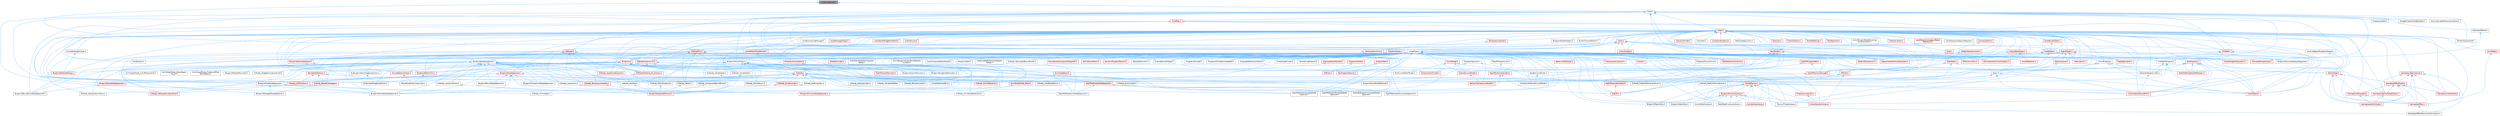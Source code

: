 digraph "LinkedListBuilder.h"
{
 // INTERACTIVE_SVG=YES
 // LATEX_PDF_SIZE
  bgcolor="transparent";
  edge [fontname=Helvetica,fontsize=10,labelfontname=Helvetica,labelfontsize=10];
  node [fontname=Helvetica,fontsize=10,shape=box,height=0.2,width=0.4];
  Node1 [id="Node000001",label="LinkedListBuilder.h",height=0.2,width=0.4,color="gray40", fillcolor="grey60", style="filled", fontcolor="black",tooltip=" "];
  Node1 -> Node2 [id="edge1_Node000001_Node000002",dir="back",color="steelblue1",style="solid",tooltip=" "];
  Node2 [id="Node000002",label="Field.h",height=0.2,width=0.4,color="grey40", fillcolor="white", style="filled",URL="$d8/db3/Field_8h.html",tooltip=" "];
  Node2 -> Node3 [id="edge2_Node000002_Node000003",dir="back",color="steelblue1",style="solid",tooltip=" "];
  Node3 [id="Node000003",label="ArchiveScriptReferenceCollector.h",height=0.2,width=0.4,color="grey40", fillcolor="white", style="filled",URL="$dd/dc1/ArchiveScriptReferenceCollector_8h.html",tooltip=" "];
  Node2 -> Node4 [id="edge3_Node000002_Node000004",dir="back",color="steelblue1",style="solid",tooltip=" "];
  Node4 [id="Node000004",label="BlueprintActionFilter.h",height=0.2,width=0.4,color="grey40", fillcolor="white", style="filled",URL="$d5/d2a/BlueprintActionFilter_8h.html",tooltip=" "];
  Node4 -> Node5 [id="edge4_Node000004_Node000005",dir="back",color="steelblue1",style="solid",tooltip=" "];
  Node5 [id="Node000005",label="BlueprintActionMenuUtils.h",height=0.2,width=0.4,color="grey40", fillcolor="white", style="filled",URL="$d3/dad/BlueprintActionMenuUtils_8h.html",tooltip=" "];
  Node4 -> Node6 [id="edge5_Node000004_Node000006",dir="back",color="steelblue1",style="solid",tooltip=" "];
  Node6 [id="Node000006",label="BlueprintComponentNodeSpawner.h",height=0.2,width=0.4,color="grey40", fillcolor="white", style="filled",URL="$d2/d98/BlueprintComponentNodeSpawner_8h.html",tooltip=" "];
  Node4 -> Node7 [id="edge6_Node000004_Node000007",dir="back",color="steelblue1",style="solid",tooltip=" "];
  Node7 [id="Node000007",label="BlueprintDragDropMenuItem.h",height=0.2,width=0.4,color="grey40", fillcolor="white", style="filled",URL="$dc/deb/BlueprintDragDropMenuItem_8h.html",tooltip=" "];
  Node4 -> Node8 [id="edge7_Node000004_Node000008",dir="back",color="steelblue1",style="solid",tooltip=" "];
  Node8 [id="Node000008",label="BlueprintFunctionNodeSpawner.h",height=0.2,width=0.4,color="red", fillcolor="#FFF0F0", style="filled",URL="$d0/d59/BlueprintFunctionNodeSpawner_8h.html",tooltip=" "];
  Node4 -> Node10 [id="edge8_Node000004_Node000010",dir="back",color="steelblue1",style="solid",tooltip=" "];
  Node10 [id="Node000010",label="BlueprintNodeSpawner.h",height=0.2,width=0.4,color="red", fillcolor="#FFF0F0", style="filled",URL="$d1/de9/BlueprintNodeSpawner_8h.html",tooltip=" "];
  Node10 -> Node11 [id="edge9_Node000010_Node000011",dir="back",color="steelblue1",style="solid",tooltip=" "];
  Node11 [id="Node000011",label="BlueprintAssetNodeSpawner.h",height=0.2,width=0.4,color="grey40", fillcolor="white", style="filled",URL="$d2/d56/BlueprintAssetNodeSpawner_8h.html",tooltip=" "];
  Node10 -> Node12 [id="edge10_Node000010_Node000012",dir="back",color="steelblue1",style="solid",tooltip=" "];
  Node12 [id="Node000012",label="BlueprintBoundNodeSpawner.h",height=0.2,width=0.4,color="grey40", fillcolor="white", style="filled",URL="$d4/da4/BlueprintBoundNodeSpawner_8h.html",tooltip=" "];
  Node10 -> Node6 [id="edge11_Node000010_Node000006",dir="back",color="steelblue1",style="solid",tooltip=" "];
  Node10 -> Node13 [id="edge12_Node000010_Node000013",dir="back",color="steelblue1",style="solid",tooltip=" "];
  Node13 [id="Node000013",label="BlueprintEventNodeSpawner.h",height=0.2,width=0.4,color="red", fillcolor="#FFF0F0", style="filled",URL="$d4/dd3/BlueprintEventNodeSpawner_8h.html",tooltip=" "];
  Node13 -> Node15 [id="edge13_Node000013_Node000015",dir="back",color="steelblue1",style="solid",tooltip=" "];
  Node15 [id="Node000015",label="BlueprintBoundEventNodeSpawner.h",height=0.2,width=0.4,color="grey40", fillcolor="white", style="filled",URL="$dc/d31/BlueprintBoundEventNodeSpawner_8h.html",tooltip=" "];
  Node10 -> Node16 [id="edge14_Node000010_Node000016",dir="back",color="steelblue1",style="solid",tooltip=" "];
  Node16 [id="Node000016",label="BlueprintFieldNodeSpawner.h",height=0.2,width=0.4,color="grey40", fillcolor="white", style="filled",URL="$da/d70/BlueprintFieldNodeSpawner_8h.html",tooltip=" "];
  Node16 -> Node17 [id="edge15_Node000016_Node000017",dir="back",color="steelblue1",style="solid",tooltip=" "];
  Node17 [id="Node000017",label="BlueprintDelegateNodeSpawner.h",height=0.2,width=0.4,color="grey40", fillcolor="white", style="filled",URL="$dc/d16/BlueprintDelegateNodeSpawner_8h.html",tooltip=" "];
  Node16 -> Node8 [id="edge16_Node000016_Node000008",dir="back",color="steelblue1",style="solid",tooltip=" "];
  Node16 -> Node18 [id="edge17_Node000016_Node000018",dir="back",color="steelblue1",style="solid",tooltip=" "];
  Node18 [id="Node000018",label="BlueprintVariableNodeSpawner.h",height=0.2,width=0.4,color="grey40", fillcolor="white", style="filled",URL="$db/dba/BlueprintVariableNodeSpawner_8h.html",tooltip=" "];
  Node10 -> Node8 [id="edge18_Node000010_Node000008",dir="back",color="steelblue1",style="solid",tooltip=" "];
  Node10 -> Node18 [id="edge19_Node000010_Node000018",dir="back",color="steelblue1",style="solid",tooltip=" "];
  Node10 -> Node20 [id="edge20_Node000010_Node000020",dir="back",color="steelblue1",style="solid",tooltip=" "];
  Node20 [id="Node000020",label="RigVMEdGraphNodeSpawner.h",height=0.2,width=0.4,color="red", fillcolor="#FFF0F0", style="filled",URL="$d4/d8b/RigVMEdGraphNodeSpawner_8h.html",tooltip=" "];
  Node20 -> Node21 [id="edge21_Node000020_Node000021",dir="back",color="steelblue1",style="solid",tooltip=" "];
  Node21 [id="Node000021",label="RigVMEdGraphEnumNodeSpawner.h",height=0.2,width=0.4,color="grey40", fillcolor="white", style="filled",URL="$d3/dfd/RigVMEdGraphEnumNodeSpawner_8h.html",tooltip=" "];
  Node20 -> Node22 [id="edge22_Node000020_Node000022",dir="back",color="steelblue1",style="solid",tooltip=" "];
  Node22 [id="Node000022",label="RigVMEdGraphFunctionRefNode\lSpawner.h",height=0.2,width=0.4,color="grey40", fillcolor="white", style="filled",URL="$d3/d16/RigVMEdGraphFunctionRefNodeSpawner_8h.html",tooltip=" "];
  Node20 -> Node24 [id="edge23_Node000020_Node000024",dir="back",color="steelblue1",style="solid",tooltip=" "];
  Node24 [id="Node000024",label="RigVMEdGraphTemplateNode\lSpawner.h",height=0.2,width=0.4,color="grey40", fillcolor="white", style="filled",URL="$d9/d6c/RigVMEdGraphTemplateNodeSpawner_8h.html",tooltip=" "];
  Node20 -> Node25 [id="edge24_Node000020_Node000025",dir="back",color="steelblue1",style="solid",tooltip=" "];
  Node25 [id="Node000025",label="RigVMEdGraphUnitNodeSpawner.h",height=0.2,width=0.4,color="grey40", fillcolor="white", style="filled",URL="$d3/d6b/RigVMEdGraphUnitNodeSpawner_8h.html",tooltip=" "];
  Node20 -> Node26 [id="edge25_Node000020_Node000026",dir="back",color="steelblue1",style="solid",tooltip=" "];
  Node26 [id="Node000026",label="RigVMEdGraphVariableNode\lSpawner.h",height=0.2,width=0.4,color="grey40", fillcolor="white", style="filled",URL="$d0/d83/RigVMEdGraphVariableNodeSpawner_8h.html",tooltip=" "];
  Node4 -> Node18 [id="edge26_Node000004_Node000018",dir="back",color="steelblue1",style="solid",tooltip=" "];
  Node4 -> Node28 [id="edge27_Node000004_Node000028",dir="back",color="steelblue1",style="solid",tooltip=" "];
  Node28 [id="Node000028",label="K2Node.h",height=0.2,width=0.4,color="red", fillcolor="#FFF0F0", style="filled",URL="$d5/d94/K2Node_8h.html",tooltip=" "];
  Node28 -> Node29 [id="edge28_Node000028_Node000029",dir="back",color="steelblue1",style="solid",tooltip=" "];
  Node29 [id="Node000029",label="AnimGraphNode_Base.h",height=0.2,width=0.4,color="red", fillcolor="#FFF0F0", style="filled",URL="$d0/dfb/AnimGraphNode__Base_8h.html",tooltip=" "];
  Node29 -> Node120 [id="edge29_Node000029_Node000120",dir="back",color="steelblue1",style="solid",tooltip=" "];
  Node120 [id="Node000120",label="K2Node_AnimNodeReference.h",height=0.2,width=0.4,color="grey40", fillcolor="white", style="filled",URL="$d2/d81/K2Node__AnimNodeReference_8h.html",tooltip=" "];
  Node28 -> Node16 [id="edge30_Node000028_Node000016",dir="back",color="steelblue1",style="solid",tooltip=" "];
  Node28 -> Node120 [id="edge31_Node000028_Node000120",dir="back",color="steelblue1",style="solid",tooltip=" "];
  Node28 -> Node127 [id="edge32_Node000028_Node000127",dir="back",color="steelblue1",style="solid",tooltip=" "];
  Node127 [id="Node000127",label="K2Node_BaseMCDelegate.h",height=0.2,width=0.4,color="red", fillcolor="#FFF0F0", style="filled",URL="$dd/d9b/K2Node__BaseMCDelegate_8h.html",tooltip=" "];
  Node127 -> Node17 [id="edge33_Node000127_Node000017",dir="back",color="steelblue1",style="solid",tooltip=" "];
  Node28 -> Node133 [id="edge34_Node000028_Node000133",dir="back",color="steelblue1",style="solid",tooltip=" "];
  Node133 [id="Node000133",label="K2Node_BitmaskLiteral.h",height=0.2,width=0.4,color="grey40", fillcolor="white", style="filled",URL="$dc/de6/K2Node__BitmaskLiteral_8h.html",tooltip=" "];
  Node28 -> Node135 [id="edge35_Node000028_Node000135",dir="back",color="steelblue1",style="solid",tooltip=" "];
  Node135 [id="Node000135",label="K2Node_CallFunction.h",height=0.2,width=0.4,color="red", fillcolor="#FFF0F0", style="filled",URL="$d5/d5f/K2Node__CallFunction_8h.html",tooltip=" "];
  Node135 -> Node138 [id="edge36_Node000135_Node000138",dir="back",color="steelblue1",style="solid",tooltip=" "];
  Node138 [id="Node000138",label="K2Node_AnimGetter.h",height=0.2,width=0.4,color="grey40", fillcolor="white", style="filled",URL="$dc/d9a/K2Node__AnimGetter_8h.html",tooltip=" "];
  Node135 -> Node145 [id="edge37_Node000135_Node000145",dir="back",color="steelblue1",style="solid",tooltip=" "];
  Node145 [id="Node000145",label="K2Node_GetInputAxisKeyValue.h",height=0.2,width=0.4,color="red", fillcolor="#FFF0F0", style="filled",URL="$d3/d5c/K2Node__GetInputAxisKeyValue_8h.html",tooltip=" "];
  Node135 -> Node147 [id="edge38_Node000135_Node000147",dir="back",color="steelblue1",style="solid",tooltip=" "];
  Node147 [id="Node000147",label="K2Node_GetInputAxisValue.h",height=0.2,width=0.4,color="grey40", fillcolor="white", style="filled",URL="$db/d9b/K2Node__GetInputAxisValue_8h.html",tooltip=" "];
  Node28 -> Node153 [id="edge39_Node000028_Node000153",dir="back",color="steelblue1",style="solid",tooltip=" "];
  Node153 [id="Node000153",label="K2Node_CastByteToEnum.h",height=0.2,width=0.4,color="grey40", fillcolor="white", style="filled",URL="$d7/dcf/K2Node__CastByteToEnum_8h.html",tooltip=" "];
  Node28 -> Node165 [id="edge40_Node000028_Node000165",dir="back",color="steelblue1",style="solid",tooltip=" "];
  Node165 [id="Node000165",label="K2Node_DynamicCast.h",height=0.2,width=0.4,color="red", fillcolor="#FFF0F0", style="filled",URL="$dc/d1c/K2Node__DynamicCast_8h.html",tooltip=" "];
  Node165 -> Node122 [id="edge41_Node000165_Node000122",dir="back",color="steelblue1",style="solid",tooltip=" "];
  Node122 [id="Node000122",label="BlueprintGraphDefinitions.h",height=0.2,width=0.4,color="red", fillcolor="#FFF0F0", style="filled",URL="$d7/d5e/BlueprintGraphDefinitions_8h.html",tooltip=" "];
  Node28 -> Node205 [id="edge42_Node000028_Node000205",dir="back",color="steelblue1",style="solid",tooltip=" "];
  Node205 [id="Node000205",label="K2Node_EnumLiteral.h",height=0.2,width=0.4,color="grey40", fillcolor="white", style="filled",URL="$d3/d1c/K2Node__EnumLiteral_8h.html",tooltip=" "];
  Node28 -> Node208 [id="edge43_Node000028_Node000208",dir="back",color="steelblue1",style="solid",tooltip=" "];
  Node208 [id="Node000208",label="K2Node_ForEachElementInEnum.h",height=0.2,width=0.4,color="grey40", fillcolor="white", style="filled",URL="$d2/d15/K2Node__ForEachElementInEnum_8h.html",tooltip=" "];
  Node28 -> Node211 [id="edge44_Node000028_Node000211",dir="back",color="steelblue1",style="solid",tooltip=" "];
  Node211 [id="Node000211",label="K2Node_GetArrayItem.h",height=0.2,width=0.4,color="grey40", fillcolor="white", style="filled",URL="$df/db6/K2Node__GetArrayItem_8h.html",tooltip=" "];
  Node211 -> Node122 [id="edge45_Node000211_Node000122",dir="back",color="steelblue1",style="solid",tooltip=" "];
  Node28 -> Node216 [id="edge46_Node000028_Node000216",dir="back",color="steelblue1",style="solid",tooltip=" "];
  Node216 [id="Node000216",label="K2Node_GetNumEnumEntries.h",height=0.2,width=0.4,color="grey40", fillcolor="white", style="filled",URL="$d6/d60/K2Node__GetNumEnumEntries_8h.html",tooltip=" "];
  Node28 -> Node218 [id="edge47_Node000028_Node000218",dir="back",color="steelblue1",style="solid",tooltip=" "];
  Node218 [id="Node000218",label="K2Node_GetSubsystem.h",height=0.2,width=0.4,color="grey40", fillcolor="white", style="filled",URL="$d6/d44/K2Node__GetSubsystem_8h.html",tooltip=" "];
  Node28 -> Node220 [id="edge48_Node000028_Node000220",dir="back",color="steelblue1",style="solid",tooltip=" "];
  Node220 [id="Node000220",label="K2Node_InputAction.h",height=0.2,width=0.4,color="grey40", fillcolor="white", style="filled",URL="$d7/d16/K2Node__InputAction_8h.html",tooltip=" "];
  Node220 -> Node122 [id="edge49_Node000220_Node000122",dir="back",color="steelblue1",style="solid",tooltip=" "];
  Node28 -> Node221 [id="edge50_Node000028_Node000221",dir="back",color="steelblue1",style="solid",tooltip=" "];
  Node221 [id="Node000221",label="K2Node_InputKey.h",height=0.2,width=0.4,color="grey40", fillcolor="white", style="filled",URL="$d2/dd5/K2Node__InputKey_8h.html",tooltip=" "];
  Node221 -> Node122 [id="edge51_Node000221_Node000122",dir="back",color="steelblue1",style="solid",tooltip=" "];
  Node28 -> Node201 [id="edge52_Node000028_Node000201",dir="back",color="steelblue1",style="solid",tooltip=" "];
  Node201 [id="Node000201",label="K2Node_MacroInstance.h",height=0.2,width=0.4,color="grey40", fillcolor="white", style="filled",URL="$d1/d45/K2Node__MacroInstance_8h.html",tooltip=" "];
  Node201 -> Node122 [id="edge53_Node000201_Node000122",dir="back",color="steelblue1",style="solid",tooltip=" "];
  Node28 -> Node235 [id="edge54_Node000028_Node000235",dir="back",color="steelblue1",style="solid",tooltip=" "];
  Node235 [id="Node000235",label="K2Node_Select.h",height=0.2,width=0.4,color="grey40", fillcolor="white", style="filled",URL="$d2/de5/K2Node__Select_8h.html",tooltip=" "];
  Node235 -> Node122 [id="edge55_Node000235_Node000122",dir="back",color="steelblue1",style="solid",tooltip=" "];
  Node28 -> Node242 [id="edge56_Node000028_Node000242",dir="back",color="steelblue1",style="solid",tooltip=" "];
  Node242 [id="Node000242",label="K2Node_StructOperation.h",height=0.2,width=0.4,color="red", fillcolor="#FFF0F0", style="filled",URL="$d1/d1c/K2Node__StructOperation_8h.html",tooltip=" "];
  Node28 -> Node244 [id="edge57_Node000028_Node000244",dir="back",color="steelblue1",style="solid",tooltip=" "];
  Node244 [id="Node000244",label="K2Node_SwitchEnum.h",height=0.2,width=0.4,color="grey40", fillcolor="white", style="filled",URL="$d1/df5/K2Node__SwitchEnum_8h.html",tooltip=" "];
  Node28 -> Node248 [id="edge58_Node000028_Node000248",dir="back",color="steelblue1",style="solid",tooltip=" "];
  Node248 [id="Node000248",label="K2Node_TemporaryVariable.h",height=0.2,width=0.4,color="red", fillcolor="#FFF0F0", style="filled",URL="$d1/d6a/K2Node__TemporaryVariable_8h.html",tooltip=" "];
  Node248 -> Node122 [id="edge59_Node000248_Node000122",dir="back",color="steelblue1",style="solid",tooltip=" "];
  Node28 -> Node256 [id="edge60_Node000028_Node000256",dir="back",color="steelblue1",style="solid",tooltip=" "];
  Node256 [id="Node000256",label="K2Node_VariableSetRef.h",height=0.2,width=0.4,color="grey40", fillcolor="white", style="filled",URL="$dc/de5/K2Node__VariableSetRef_8h.html",tooltip=" "];
  Node28 -> Node202 [id="edge61_Node000028_Node000202",dir="back",color="steelblue1",style="solid",tooltip=" "];
  Node202 [id="Node000202",label="UnrealEdSharedPCH.h",height=0.2,width=0.4,color="grey40", fillcolor="white", style="filled",URL="$d1/de6/UnrealEdSharedPCH_8h.html",tooltip=" "];
  Node4 -> Node138 [id="edge62_Node000004_Node000138",dir="back",color="steelblue1",style="solid",tooltip=" "];
  Node4 -> Node120 [id="edge63_Node000004_Node000120",dir="back",color="steelblue1",style="solid",tooltip=" "];
  Node4 -> Node135 [id="edge64_Node000004_Node000135",dir="back",color="steelblue1",style="solid",tooltip=" "];
  Node4 -> Node165 [id="edge65_Node000004_Node000165",dir="back",color="steelblue1",style="solid",tooltip=" "];
  Node4 -> Node211 [id="edge66_Node000004_Node000211",dir="back",color="steelblue1",style="solid",tooltip=" "];
  Node4 -> Node218 [id="edge67_Node000004_Node000218",dir="back",color="steelblue1",style="solid",tooltip=" "];
  Node4 -> Node201 [id="edge68_Node000004_Node000201",dir="back",color="steelblue1",style="solid",tooltip=" "];
  Node4 -> Node242 [id="edge69_Node000004_Node000242",dir="back",color="steelblue1",style="solid",tooltip=" "];
  Node4 -> Node256 [id="edge70_Node000004_Node000256",dir="back",color="steelblue1",style="solid",tooltip=" "];
  Node4 -> Node257 [id="edge71_Node000004_Node000257",dir="back",color="steelblue1",style="solid",tooltip=" "];
  Node257 [id="Node000257",label="RigVMActionMenuUtils.h",height=0.2,width=0.4,color="red", fillcolor="#FFF0F0", style="filled",URL="$dd/d72/RigVMActionMenuUtils_8h.html",tooltip=" "];
  Node4 -> Node20 [id="edge72_Node000004_Node000020",dir="back",color="steelblue1",style="solid",tooltip=" "];
  Node2 -> Node16 [id="edge73_Node000002_Node000016",dir="back",color="steelblue1",style="solid",tooltip=" "];
  Node2 -> Node258 [id="edge74_Node000002_Node000258",dir="back",color="steelblue1",style="solid",tooltip=" "];
  Node258 [id="Node000258",label="BlueprintNodeSignature.h",height=0.2,width=0.4,color="grey40", fillcolor="white", style="filled",URL="$d0/d2a/BlueprintNodeSignature_8h.html",tooltip=" "];
  Node258 -> Node36 [id="edge75_Node000258_Node000036",dir="back",color="steelblue1",style="solid",tooltip=" "];
  Node36 [id="Node000036",label="AnimGraphNode_AimOffsetLookAt.h",height=0.2,width=0.4,color="grey40", fillcolor="white", style="filled",URL="$d2/daa/AnimGraphNode__AimOffsetLookAt_8h.html",tooltip=" "];
  Node258 -> Node38 [id="edge76_Node000258_Node000038",dir="back",color="steelblue1",style="solid",tooltip=" "];
  Node38 [id="Node000038",label="AnimGraphNode_BlendSpace\lPlayer.h",height=0.2,width=0.4,color="grey40", fillcolor="white", style="filled",URL="$d2/d22/AnimGraphNode__BlendSpacePlayer_8h.html",tooltip=" "];
  Node258 -> Node39 [id="edge77_Node000258_Node000039",dir="back",color="steelblue1",style="solid",tooltip=" "];
  Node39 [id="Node000039",label="AnimGraphNode_RotationOffset\lBlendSpace.h",height=0.2,width=0.4,color="grey40", fillcolor="white", style="filled",URL="$dc/dd5/AnimGraphNode__RotationOffsetBlendSpace_8h.html",tooltip=" "];
  Node258 -> Node11 [id="edge78_Node000258_Node000011",dir="back",color="steelblue1",style="solid",tooltip=" "];
  Node258 -> Node15 [id="edge79_Node000258_Node000015",dir="back",color="steelblue1",style="solid",tooltip=" "];
  Node258 -> Node12 [id="edge80_Node000258_Node000012",dir="back",color="steelblue1",style="solid",tooltip=" "];
  Node258 -> Node6 [id="edge81_Node000258_Node000006",dir="back",color="steelblue1",style="solid",tooltip=" "];
  Node258 -> Node13 [id="edge82_Node000258_Node000013",dir="back",color="steelblue1",style="solid",tooltip=" "];
  Node258 -> Node16 [id="edge83_Node000258_Node000016",dir="back",color="steelblue1",style="solid",tooltip=" "];
  Node258 -> Node122 [id="edge84_Node000258_Node000122",dir="back",color="steelblue1",style="solid",tooltip=" "];
  Node258 -> Node10 [id="edge85_Node000258_Node000010",dir="back",color="steelblue1",style="solid",tooltip=" "];
  Node258 -> Node259 [id="edge86_Node000258_Node000259",dir="back",color="steelblue1",style="solid",tooltip=" "];
  Node259 [id="Node000259",label="BlueprintPaletteFavorites.h",height=0.2,width=0.4,color="grey40", fillcolor="white", style="filled",URL="$dd/d5a/BlueprintPaletteFavorites_8h.html",tooltip=" "];
  Node258 -> Node18 [id="edge87_Node000258_Node000018",dir="back",color="steelblue1",style="solid",tooltip=" "];
  Node258 -> Node28 [id="edge88_Node000258_Node000028",dir="back",color="steelblue1",style="solid",tooltip=" "];
  Node258 -> Node165 [id="edge89_Node000258_Node000165",dir="back",color="steelblue1",style="solid",tooltip=" "];
  Node258 -> Node211 [id="edge90_Node000258_Node000211",dir="back",color="steelblue1",style="solid",tooltip=" "];
  Node258 -> Node145 [id="edge91_Node000258_Node000145",dir="back",color="steelblue1",style="solid",tooltip=" "];
  Node258 -> Node147 [id="edge92_Node000258_Node000147",dir="back",color="steelblue1",style="solid",tooltip=" "];
  Node258 -> Node220 [id="edge93_Node000258_Node000220",dir="back",color="steelblue1",style="solid",tooltip=" "];
  Node258 -> Node189 [id="edge94_Node000258_Node000189",dir="back",color="steelblue1",style="solid",tooltip=" "];
  Node189 [id="Node000189",label="K2Node_InputAxisEvent.h",height=0.2,width=0.4,color="grey40", fillcolor="white", style="filled",URL="$d5/dd9/K2Node__InputAxisEvent_8h.html",tooltip=" "];
  Node189 -> Node122 [id="edge95_Node000189_Node000122",dir="back",color="steelblue1",style="solid",tooltip=" "];
  Node258 -> Node190 [id="edge96_Node000258_Node000190",dir="back",color="steelblue1",style="solid",tooltip=" "];
  Node190 [id="Node000190",label="K2Node_InputAxisKeyEvent.h",height=0.2,width=0.4,color="red", fillcolor="#FFF0F0", style="filled",URL="$d8/d36/K2Node__InputAxisKeyEvent_8h.html",tooltip=" "];
  Node258 -> Node221 [id="edge97_Node000258_Node000221",dir="back",color="steelblue1",style="solid",tooltip=" "];
  Node258 -> Node201 [id="edge98_Node000258_Node000201",dir="back",color="steelblue1",style="solid",tooltip=" "];
  Node258 -> Node248 [id="edge99_Node000258_Node000248",dir="back",color="steelblue1",style="solid",tooltip=" "];
  Node258 -> Node194 [id="edge100_Node000258_Node000194",dir="back",color="steelblue1",style="solid",tooltip=" "];
  Node194 [id="Node000194",label="K2Node_WidgetAnimationEvent.h",height=0.2,width=0.4,color="grey40", fillcolor="white", style="filled",URL="$da/d54/K2Node__WidgetAnimationEvent_8h.html",tooltip=" "];
  Node258 -> Node20 [id="edge101_Node000258_Node000020",dir="back",color="steelblue1",style="solid",tooltip=" "];
  Node258 -> Node202 [id="edge102_Node000258_Node000202",dir="back",color="steelblue1",style="solid",tooltip=" "];
  Node2 -> Node18 [id="edge103_Node000002_Node000018",dir="back",color="steelblue1",style="solid",tooltip=" "];
  Node2 -> Node260 [id="edge104_Node000002_Node000260",dir="back",color="steelblue1",style="solid",tooltip=" "];
  Node260 [id="Node000260",label="Class.h",height=0.2,width=0.4,color="red", fillcolor="#FFF0F0", style="filled",URL="$d4/d05/Class_8h.html",tooltip=" "];
  Node260 -> Node261 [id="edge105_Node000260_Node000261",dir="back",color="steelblue1",style="solid",tooltip=" "];
  Node261 [id="Node000261",label="ARFilter.h",height=0.2,width=0.4,color="red", fillcolor="#FFF0F0", style="filled",URL="$da/df2/ARFilter_8h.html",tooltip=" "];
  Node261 -> Node262 [id="edge106_Node000261_Node000262",dir="back",color="steelblue1",style="solid",tooltip=" "];
  Node262 [id="Node000262",label="KismetSystemLibrary.h",height=0.2,width=0.4,color="red", fillcolor="#FFF0F0", style="filled",URL="$da/d0f/KismetSystemLibrary_8h.html",tooltip=" "];
  Node261 -> Node202 [id="edge107_Node000261_Node000202",dir="back",color="steelblue1",style="solid",tooltip=" "];
  Node260 -> Node373 [id="edge108_Node000260_Node000373",dir="back",color="steelblue1",style="solid",tooltip=" "];
  Node373 [id="Node000373",label="AnimNodeBase.h",height=0.2,width=0.4,color="red", fillcolor="#FFF0F0", style="filled",URL="$d9/dce/AnimNodeBase_8h.html",tooltip=" "];
  Node373 -> Node29 [id="edge109_Node000373_Node000029",dir="back",color="steelblue1",style="solid",tooltip=" "];
  Node260 -> Node408 [id="edge110_Node000260_Node000408",dir="back",color="steelblue1",style="solid",tooltip=" "];
  Node408 [id="Node000408",label="ArchiveObjectPropertyMapper.h",height=0.2,width=0.4,color="grey40", fillcolor="white", style="filled",URL="$dc/d9a/ArchiveObjectPropertyMapper_8h.html",tooltip=" "];
  Node408 -> Node409 [id="edge111_Node000408_Node000409",dir="back",color="steelblue1",style="solid",tooltip=" "];
  Node409 [id="Node000409",label="CoreUObject.h",height=0.2,width=0.4,color="red", fillcolor="#FFF0F0", style="filled",URL="$d0/ded/CoreUObject_8h.html",tooltip=" "];
  Node260 -> Node415 [id="edge112_Node000260_Node000415",dir="back",color="steelblue1",style="solid",tooltip=" "];
  Node415 [id="Node000415",label="AssetBundleData.h",height=0.2,width=0.4,color="red", fillcolor="#FFF0F0", style="filled",URL="$df/d47/AssetBundleData_8h.html",tooltip=" "];
  Node415 -> Node416 [id="edge113_Node000415_Node000416",dir="back",color="steelblue1",style="solid",tooltip=" "];
  Node416 [id="Node000416",label="AssetData.h",height=0.2,width=0.4,color="red", fillcolor="#FFF0F0", style="filled",URL="$d9/d19/AssetData_8h.html",tooltip=" "];
  Node416 -> Node474 [id="edge114_Node000416_Node000474",dir="back",color="steelblue1",style="solid",tooltip=" "];
  Node474 [id="Node000474",label="AudioWidgetSubsystem.h",height=0.2,width=0.4,color="red", fillcolor="#FFF0F0", style="filled",URL="$de/d1b/AudioWidgetSubsystem_8h.html",tooltip=" "];
  Node416 -> Node476 [id="edge115_Node000416_Node000476",dir="back",color="steelblue1",style="solid",tooltip=" "];
  Node476 [id="Node000476",label="BlueprintActionDatabaseRegistrar.h",height=0.2,width=0.4,color="grey40", fillcolor="white", style="filled",URL="$d5/d5d/BlueprintActionDatabaseRegistrar_8h.html",tooltip=" "];
  Node416 -> Node11 [id="edge116_Node000416_Node000011",dir="back",color="steelblue1",style="solid",tooltip=" "];
  Node416 -> Node548 [id="edge117_Node000416_Node000548",dir="back",color="steelblue1",style="solid",tooltip=" "];
  Node548 [id="Node000548",label="EdGraphSchema_K2.h",height=0.2,width=0.4,color="red", fillcolor="#FFF0F0", style="filled",URL="$d0/dcf/EdGraphSchema__K2_8h.html",tooltip=" "];
  Node548 -> Node181 [id="edge118_Node000548_Node000181",dir="back",color="steelblue1",style="solid",tooltip=" "];
  Node181 [id="Node000181",label="BlueprintEditorUtils.h",height=0.2,width=0.4,color="red", fillcolor="#FFF0F0", style="filled",URL="$d7/d3d/BlueprintEditorUtils_8h.html",tooltip=" "];
  Node181 -> Node182 [id="edge119_Node000181_Node000182",dir="back",color="steelblue1",style="solid",tooltip=" "];
  Node182 [id="Node000182",label="GameModeInfoCustomizer.h",height=0.2,width=0.4,color="grey40", fillcolor="white", style="filled",URL="$d5/df3/GameModeInfoCustomizer_8h.html",tooltip=" "];
  Node548 -> Node122 [id="edge120_Node000548_Node000122",dir="back",color="steelblue1",style="solid",tooltip=" "];
  Node548 -> Node551 [id="edge121_Node000548_Node000551",dir="back",color="steelblue1",style="solid",tooltip=" "];
  Node551 [id="Node000551",label="EdGraphSchema_K2_Actions.h",height=0.2,width=0.4,color="red", fillcolor="#FFF0F0", style="filled",URL="$d8/d9c/EdGraphSchema__K2__Actions_8h.html",tooltip=" "];
  Node551 -> Node122 [id="edge122_Node000551_Node000122",dir="back",color="steelblue1",style="solid",tooltip=" "];
  Node548 -> Node594 [id="edge123_Node000548_Node000594",dir="back",color="steelblue1",style="solid",tooltip=" "];
  Node594 [id="Node000594",label="RigVMExternalVariable.h",height=0.2,width=0.4,color="red", fillcolor="#FFF0F0", style="filled",URL="$d4/d6f/RigVMExternalVariable_8h.html",tooltip=" "];
  Node594 -> Node595 [id="edge124_Node000594_Node000595",dir="back",color="steelblue1",style="solid",tooltip=" "];
  Node595 [id="Node000595",label="RigVM.h",height=0.2,width=0.4,color="red", fillcolor="#FFF0F0", style="filled",URL="$d0/d5e/RigVM_8h.html",tooltip=" "];
  Node594 -> Node26 [id="edge125_Node000594_Node000026",dir="back",color="steelblue1",style="solid",tooltip=" "];
  Node548 -> Node202 [id="edge126_Node000548_Node000202",dir="back",color="steelblue1",style="solid",tooltip=" "];
  Node416 -> Node831 [id="edge127_Node000416_Node000831",dir="back",color="steelblue1",style="solid",tooltip=" "];
  Node831 [id="Node000831",label="EditorAnimUtils.h",height=0.2,width=0.4,color="red", fillcolor="#FFF0F0", style="filled",URL="$d1/dd4/EditorAnimUtils_8h.html",tooltip=" "];
  Node260 -> Node1013 [id="edge128_Node000260_Node001013",dir="back",color="steelblue1",style="solid",tooltip=" "];
  Node1013 [id="Node001013",label="AssetCompilingManager.h",height=0.2,width=0.4,color="grey40", fillcolor="white", style="filled",URL="$d2/d23/AssetCompilingManager_8h.html",tooltip=" "];
  Node260 -> Node416 [id="edge129_Node000260_Node000416",dir="back",color="steelblue1",style="solid",tooltip=" "];
  Node260 -> Node1014 [id="edge130_Node000260_Node001014",dir="back",color="steelblue1",style="solid",tooltip=" "];
  Node1014 [id="Node001014",label="AssetManagerTypes.h",height=0.2,width=0.4,color="red", fillcolor="#FFF0F0", style="filled",URL="$d6/d98/AssetManagerTypes_8h.html",tooltip=" "];
  Node260 -> Node1016 [id="edge131_Node000260_Node001016",dir="back",color="steelblue1",style="solid",tooltip=" "];
  Node1016 [id="Node001016",label="Attenuation.h",height=0.2,width=0.4,color="red", fillcolor="#FFF0F0", style="filled",URL="$d3/d18/Attenuation_8h.html",tooltip=" "];
  Node260 -> Node1046 [id="edge132_Node000260_Node001046",dir="back",color="steelblue1",style="solid",tooltip=" "];
  Node1046 [id="Node001046",label="AttributesContainer.h",height=0.2,width=0.4,color="red", fillcolor="#FFF0F0", style="filled",URL="$d7/db7/AttributesContainer_8h.html",tooltip=" "];
  Node1046 -> Node1047 [id="edge133_Node001046_Node001047",dir="back",color="steelblue1",style="solid",tooltip=" "];
  Node1047 [id="Node001047",label="AttributesRuntime.h",height=0.2,width=0.4,color="red", fillcolor="#FFF0F0", style="filled",URL="$dc/dc1/AttributesRuntime_8h.html",tooltip=" "];
  Node1047 -> Node373 [id="edge134_Node001047_Node000373",dir="back",color="steelblue1",style="solid",tooltip=" "];
  Node260 -> Node1047 [id="edge135_Node000260_Node001047",dir="back",color="steelblue1",style="solid",tooltip=" "];
  Node260 -> Node1083 [id="edge136_Node000260_Node001083",dir="back",color="steelblue1",style="solid",tooltip=" "];
  Node1083 [id="Node001083",label="AudioPanelWidgetInterface.h",height=0.2,width=0.4,color="red", fillcolor="#FFF0F0", style="filled",URL="$da/d52/AudioPanelWidgetInterface_8h.html",tooltip=" "];
  Node260 -> Node1085 [id="edge137_Node000260_Node001085",dir="back",color="steelblue1",style="solid",tooltip=" "];
  Node1085 [id="Node001085",label="AudioVolume.h",height=0.2,width=0.4,color="red", fillcolor="#FFF0F0", style="filled",URL="$dd/dbb/AudioVolume_8h.html",tooltip=" "];
  Node260 -> Node474 [id="edge138_Node000260_Node000474",dir="back",color="steelblue1",style="solid",tooltip=" "];
  Node260 -> Node170 [id="edge139_Node000260_Node000170",dir="back",color="steelblue1",style="solid",tooltip=" "];
  Node170 [id="Node000170",label="BPVariableDragDropAction.h",height=0.2,width=0.4,color="grey40", fillcolor="white", style="filled",URL="$dd/d23/BPVariableDragDropAction_8h.html",tooltip=" "];
  Node260 -> Node1108 [id="edge140_Node000260_Node001108",dir="back",color="steelblue1",style="solid",tooltip=" "];
  Node1108 [id="Node001108",label="BehaviorTreeTypes.h",height=0.2,width=0.4,color="red", fillcolor="#FFF0F0", style="filled",URL="$db/d7c/BehaviorTreeTypes_8h.html",tooltip=" "];
  Node260 -> Node1175 [id="edge141_Node000260_Node001175",dir="back",color="steelblue1",style="solid",tooltip=" "];
  Node1175 [id="Node001175",label="Blueprint.h",height=0.2,width=0.4,color="red", fillcolor="#FFF0F0", style="filled",URL="$d8/d4d/Blueprint_8h.html",tooltip=" "];
  Node1175 -> Node170 [id="edge142_Node001175_Node000170",dir="back",color="steelblue1",style="solid",tooltip=" "];
  Node1175 -> Node723 [id="edge143_Node001175_Node000723",dir="back",color="steelblue1",style="solid",tooltip=" "];
  Node723 [id="Node000723",label="BlueprintEditorSettings.h",height=0.2,width=0.4,color="red", fillcolor="#FFF0F0", style="filled",URL="$d4/dbc/BlueprintEditorSettings_8h.html",tooltip=" "];
  Node1175 -> Node181 [id="edge144_Node001175_Node000181",dir="back",color="steelblue1",style="solid",tooltip=" "];
  Node1175 -> Node18 [id="edge145_Node001175_Node000018",dir="back",color="steelblue1",style="solid",tooltip=" "];
  Node1175 -> Node551 [id="edge146_Node001175_Node000551",dir="back",color="steelblue1",style="solid",tooltip=" "];
  Node1175 -> Node182 [id="edge147_Node001175_Node000182",dir="back",color="steelblue1",style="solid",tooltip=" "];
  Node1175 -> Node28 [id="edge148_Node001175_Node000028",dir="back",color="steelblue1",style="solid",tooltip=" "];
  Node1175 -> Node254 [id="edge149_Node001175_Node000254",dir="back",color="steelblue1",style="solid",tooltip=" "];
  Node254 [id="Node000254",label="K2Node_VariableGet.h",height=0.2,width=0.4,color="grey40", fillcolor="white", style="filled",URL="$d3/de0/K2Node__VariableGet_8h.html",tooltip=" "];
  Node254 -> Node122 [id="edge150_Node000254_Node000122",dir="back",color="steelblue1",style="solid",tooltip=" "];
  Node1175 -> Node255 [id="edge151_Node001175_Node000255",dir="back",color="steelblue1",style="solid",tooltip=" "];
  Node255 [id="Node000255",label="K2Node_VariableSet.h",height=0.2,width=0.4,color="grey40", fillcolor="white", style="filled",URL="$d9/d54/K2Node__VariableSet_8h.html",tooltip=" "];
  Node255 -> Node122 [id="edge152_Node000255_Node000122",dir="back",color="steelblue1",style="solid",tooltip=" "];
  Node1175 -> Node1198 [id="edge153_Node001175_Node001198",dir="back",color="steelblue1",style="solid",tooltip=" "];
  Node1198 [id="Node001198",label="KismetEditorUtilities.h",height=0.2,width=0.4,color="red", fillcolor="#FFF0F0", style="filled",URL="$d4/d72/KismetEditorUtilities_8h.html",tooltip=" "];
  Node1198 -> Node182 [id="edge154_Node001198_Node000182",dir="back",color="steelblue1",style="solid",tooltip=" "];
  Node1175 -> Node1202 [id="edge155_Node001175_Node001202",dir="back",color="steelblue1",style="solid",tooltip=" "];
  Node1202 [id="Node001202",label="MemberReference.h",height=0.2,width=0.4,color="red", fillcolor="#FFF0F0", style="filled",URL="$dc/d3d/MemberReference_8h.html",tooltip=" "];
  Node1202 -> Node29 [id="edge156_Node001202_Node000029",dir="back",color="steelblue1",style="solid",tooltip=" "];
  Node1202 -> Node127 [id="edge157_Node001202_Node000127",dir="back",color="steelblue1",style="solid",tooltip=" "];
  Node1202 -> Node135 [id="edge158_Node001202_Node000135",dir="back",color="steelblue1",style="solid",tooltip=" "];
  Node1175 -> Node174 [id="edge159_Node001175_Node000174",dir="back",color="steelblue1",style="solid",tooltip=" "];
  Node174 [id="Node000174",label="MyBlueprintItemDragDropAction.h",height=0.2,width=0.4,color="grey40", fillcolor="white", style="filled",URL="$da/d11/MyBlueprintItemDragDropAction_8h.html",tooltip=" "];
  Node174 -> Node170 [id="edge160_Node000174_Node000170",dir="back",color="steelblue1",style="solid",tooltip=" "];
  Node1175 -> Node21 [id="edge161_Node001175_Node000021",dir="back",color="steelblue1",style="solid",tooltip=" "];
  Node1175 -> Node22 [id="edge162_Node001175_Node000022",dir="back",color="steelblue1",style="solid",tooltip=" "];
  Node1175 -> Node24 [id="edge163_Node001175_Node000024",dir="back",color="steelblue1",style="solid",tooltip=" "];
  Node1175 -> Node25 [id="edge164_Node001175_Node000025",dir="back",color="steelblue1",style="solid",tooltip=" "];
  Node1175 -> Node26 [id="edge165_Node001175_Node000026",dir="back",color="steelblue1",style="solid",tooltip=" "];
  Node260 -> Node476 [id="edge166_Node000260_Node000476",dir="back",color="steelblue1",style="solid",tooltip=" "];
  Node260 -> Node4 [id="edge167_Node000260_Node000004",dir="back",color="steelblue1",style="solid",tooltip=" "];
  Node260 -> Node11 [id="edge168_Node000260_Node000011",dir="back",color="steelblue1",style="solid",tooltip=" "];
  Node260 -> Node723 [id="edge169_Node000260_Node000723",dir="back",color="steelblue1",style="solid",tooltip=" "];
  Node260 -> Node181 [id="edge170_Node000260_Node000181",dir="back",color="steelblue1",style="solid",tooltip=" "];
  Node260 -> Node13 [id="edge171_Node000260_Node000013",dir="back",color="steelblue1",style="solid",tooltip=" "];
  Node260 -> Node16 [id="edge172_Node000260_Node000016",dir="back",color="steelblue1",style="solid",tooltip=" "];
  Node260 -> Node8 [id="edge173_Node000260_Node000008",dir="back",color="steelblue1",style="solid",tooltip=" "];
  Node260 -> Node1225 [id="edge174_Node000260_Node001225",dir="back",color="steelblue1",style="solid",tooltip=" "];
  Node1225 [id="Node001225",label="BlueprintGeneratedClass.h",height=0.2,width=0.4,color="red", fillcolor="#FFF0F0", style="filled",URL="$d6/d77/BlueprintGeneratedClass_8h.html",tooltip=" "];
  Node1225 -> Node182 [id="edge175_Node001225_Node000182",dir="back",color="steelblue1",style="solid",tooltip=" "];
  Node1225 -> Node1198 [id="edge176_Node001225_Node001198",dir="back",color="steelblue1",style="solid",tooltip=" "];
  Node260 -> Node1228 [id="edge177_Node000260_Node001228",dir="back",color="steelblue1",style="solid",tooltip=" "];
  Node1228 [id="Node001228",label="BlueprintNodeHelpers.h",height=0.2,width=0.4,color="grey40", fillcolor="white", style="filled",URL="$df/d9b/BlueprintNodeHelpers_8h.html",tooltip=" "];
  Node260 -> Node1229 [id="edge178_Node000260_Node001229",dir="back",color="steelblue1",style="solid",tooltip=" "];
  Node1229 [id="Node001229",label="BodyInstance.h",height=0.2,width=0.4,color="red", fillcolor="#FFF0F0", style="filled",URL="$d3/d42/BodyInstance_8h.html",tooltip=" "];
  Node1229 -> Node1290 [id="edge179_Node001229_Node001290",dir="back",color="steelblue1",style="solid",tooltip=" "];
  Node1290 [id="Node001290",label="PhysicsThreadLibrary.h",height=0.2,width=0.4,color="grey40", fillcolor="white", style="filled",URL="$dd/df6/PhysicsThreadLibrary_8h.html",tooltip=" "];
  Node260 -> Node1206 [id="edge180_Node000260_Node001206",dir="back",color="steelblue1",style="solid",tooltip=" "];
  Node1206 [id="Node001206",label="BuiltInChannelEditors.h",height=0.2,width=0.4,color="grey40", fillcolor="white", style="filled",URL="$df/daf/BuiltInChannelEditors_8h.html",tooltip=" "];
  Node260 -> Node1520 [id="edge181_Node000260_Node001520",dir="back",color="steelblue1",style="solid",tooltip=" "];
  Node1520 [id="Node001520",label="Casts.h",height=0.2,width=0.4,color="red", fillcolor="#FFF0F0", style="filled",URL="$d4/d55/Casts_8h.html",tooltip=" "];
  Node1520 -> Node10 [id="edge182_Node001520_Node000010",dir="back",color="steelblue1",style="solid",tooltip=" "];
  Node1520 -> Node409 [id="edge183_Node001520_Node000409",dir="back",color="steelblue1",style="solid",tooltip=" "];
  Node1520 -> Node1528 [id="edge184_Node001520_Node001528",dir="back",color="steelblue1",style="solid",tooltip=" "];
  Node1528 [id="Node001528",label="CoreUObjectSharedPCH.h",height=0.2,width=0.4,color="red", fillcolor="#FFF0F0", style="filled",URL="$de/d2f/CoreUObjectSharedPCH_8h.html",tooltip=" "];
  Node1520 -> Node1530 [id="edge185_Node001520_Node001530",dir="back",color="steelblue1",style="solid",tooltip=" "];
  Node1530 [id="Node001530",label="EdGraph.h",height=0.2,width=0.4,color="red", fillcolor="#FFF0F0", style="filled",URL="$dd/dae/EdGraph_8h.html",tooltip=" "];
  Node1530 -> Node181 [id="edge186_Node001530_Node000181",dir="back",color="steelblue1",style="solid",tooltip=" "];
  Node1530 -> Node548 [id="edge187_Node001530_Node000548",dir="back",color="steelblue1",style="solid",tooltip=" "];
  Node1530 -> Node551 [id="edge188_Node001530_Node000551",dir="back",color="steelblue1",style="solid",tooltip=" "];
  Node1530 -> Node145 [id="edge189_Node001530_Node000145",dir="back",color="steelblue1",style="solid",tooltip=" "];
  Node1530 -> Node147 [id="edge190_Node001530_Node000147",dir="back",color="steelblue1",style="solid",tooltip=" "];
  Node1530 -> Node220 [id="edge191_Node001530_Node000220",dir="back",color="steelblue1",style="solid",tooltip=" "];
  Node1530 -> Node221 [id="edge192_Node001530_Node000221",dir="back",color="steelblue1",style="solid",tooltip=" "];
  Node1530 -> Node201 [id="edge193_Node001530_Node000201",dir="back",color="steelblue1",style="solid",tooltip=" "];
  Node1530 -> Node248 [id="edge194_Node001530_Node000248",dir="back",color="steelblue1",style="solid",tooltip=" "];
  Node1520 -> Node1546 [id="edge195_Node001520_Node001546",dir="back",color="steelblue1",style="solid",tooltip=" "];
  Node1546 [id="Node001546",label="EdGraphPin.h",height=0.2,width=0.4,color="red", fillcolor="#FFF0F0", style="filled",URL="$da/d52/EdGraphPin_8h.html",tooltip=" "];
  Node1546 -> Node1175 [id="edge196_Node001546_Node001175",dir="back",color="steelblue1",style="solid",tooltip=" "];
  Node1546 -> Node1225 [id="edge197_Node001546_Node001225",dir="back",color="steelblue1",style="solid",tooltip=" "];
  Node1546 -> Node18 [id="edge198_Node001546_Node000018",dir="back",color="steelblue1",style="solid",tooltip=" "];
  Node1546 -> Node548 [id="edge199_Node001546_Node000548",dir="back",color="steelblue1",style="solid",tooltip=" "];
  Node1546 -> Node551 [id="edge200_Node001546_Node000551",dir="back",color="steelblue1",style="solid",tooltip=" "];
  Node1546 -> Node201 [id="edge201_Node001546_Node000201",dir="back",color="steelblue1",style="solid",tooltip=" "];
  Node1546 -> Node235 [id="edge202_Node001546_Node000235",dir="back",color="steelblue1",style="solid",tooltip=" "];
  Node1546 -> Node244 [id="edge203_Node001546_Node000244",dir="back",color="steelblue1",style="solid",tooltip=" "];
  Node1546 -> Node248 [id="edge204_Node001546_Node000248",dir="back",color="steelblue1",style="solid",tooltip=" "];
  Node1546 -> Node21 [id="edge205_Node001546_Node000021",dir="back",color="steelblue1",style="solid",tooltip=" "];
  Node1546 -> Node22 [id="edge206_Node001546_Node000022",dir="back",color="steelblue1",style="solid",tooltip=" "];
  Node1546 -> Node24 [id="edge207_Node001546_Node000024",dir="back",color="steelblue1",style="solid",tooltip=" "];
  Node1546 -> Node25 [id="edge208_Node001546_Node000025",dir="back",color="steelblue1",style="solid",tooltip=" "];
  Node1546 -> Node26 [id="edge209_Node001546_Node000026",dir="back",color="steelblue1",style="solid",tooltip=" "];
  Node1520 -> Node551 [id="edge210_Node001520_Node000551",dir="back",color="steelblue1",style="solid",tooltip=" "];
  Node1520 -> Node3443 [id="edge211_Node001520_Node003443",dir="back",color="steelblue1",style="solid",tooltip=" "];
  Node3443 [id="Node003443",label="LiveLinkTypes.h",height=0.2,width=0.4,color="red", fillcolor="#FFF0F0", style="filled",URL="$d2/d4c/LiveLinkTypes_8h.html",tooltip=" "];
  Node1520 -> Node3431 [id="edge212_Node001520_Node003431",dir="back",color="steelblue1",style="solid",tooltip=" "];
  Node3431 [id="Node003431",label="PropertyProxyArchive.h",height=0.2,width=0.4,color="grey40", fillcolor="white", style="filled",URL="$d7/d1f/PropertyProxyArchive_8h.html",tooltip=" "];
  Node1520 -> Node2844 [id="edge213_Node001520_Node002844",dir="back",color="steelblue1",style="solid",tooltip=" "];
  Node2844 [id="Node002844",label="RigVMMemoryStorage.h",height=0.2,width=0.4,color="red", fillcolor="#FFF0F0", style="filled",URL="$d1/dd5/RigVMMemoryStorage_8h.html",tooltip=" "];
  Node2844 -> Node595 [id="edge214_Node002844_Node000595",dir="back",color="steelblue1",style="solid",tooltip=" "];
  Node2844 -> Node1981 [id="edge215_Node002844_Node001981",dir="back",color="steelblue1",style="solid",tooltip=" "];
  Node1981 [id="Node001981",label="RigVMExecuteContext.h",height=0.2,width=0.4,color="red", fillcolor="#FFF0F0", style="filled",URL="$d8/d0d/RigVMExecuteContext_8h.html",tooltip=" "];
  Node1981 -> Node595 [id="edge216_Node001981_Node000595",dir="back",color="steelblue1",style="solid",tooltip=" "];
  Node1520 -> Node3280 [id="edge217_Node001520_Node003280",dir="back",color="steelblue1",style="solid",tooltip=" "];
  Node3280 [id="Node003280",label="SequencerKeyStructGenerator.h",height=0.2,width=0.4,color="red", fillcolor="#FFF0F0", style="filled",URL="$d1/df1/SequencerKeyStructGenerator_8h.html",tooltip=" "];
  Node1520 -> Node2847 [id="edge218_Node001520_Node002847",dir="back",color="steelblue1",style="solid",tooltip=" "];
  Node2847 [id="Node002847",label="Stack.h",height=0.2,width=0.4,color="grey40", fillcolor="white", style="filled",URL="$dc/db6/Stack_8h.html",tooltip=" "];
  Node2847 -> Node409 [id="edge219_Node002847_Node000409",dir="back",color="steelblue1",style="solid",tooltip=" "];
  Node2847 -> Node1528 [id="edge220_Node002847_Node001528",dir="back",color="steelblue1",style="solid",tooltip=" "];
  Node2847 -> Node2696 [id="edge221_Node002847_Node002696",dir="back",color="steelblue1",style="solid",tooltip=" "];
  Node2696 [id="Node002696",label="KismetMathLibrary.h",height=0.2,width=0.4,color="grey40", fillcolor="white", style="filled",URL="$d9/d07/KismetMathLibrary_8h.html",tooltip=" "];
  Node2847 -> Node2848 [id="edge222_Node002847_Node002848",dir="back",color="steelblue1",style="solid",tooltip=" "];
  Node2848 [id="Node002848",label="ScriptMacros.h",height=0.2,width=0.4,color="red", fillcolor="#FFF0F0", style="filled",URL="$d9/d99/ScriptMacros_8h.html",tooltip=" "];
  Node2848 -> Node2615 [id="edge223_Node002848_Node002615",dir="back",color="steelblue1",style="solid",tooltip=" "];
  Node2615 [id="Node002615",label="BlueprintFunctionLibrary.h",height=0.2,width=0.4,color="red", fillcolor="#FFF0F0", style="filled",URL="$d3/d94/BlueprintFunctionLibrary_8h.html",tooltip=" "];
  Node2615 -> Node2666 [id="edge224_Node002615_Node002666",dir="back",color="steelblue1",style="solid",tooltip=" "];
  Node2666 [id="Node002666",label="BlueprintMapLibrary.h",height=0.2,width=0.4,color="grey40", fillcolor="white", style="filled",URL="$d2/d19/BlueprintMapLibrary_8h.html",tooltip=" "];
  Node2615 -> Node2669 [id="edge225_Node002615_Node002669",dir="back",color="steelblue1",style="solid",tooltip=" "];
  Node2669 [id="Node002669",label="BlueprintSetLibrary.h",height=0.2,width=0.4,color="grey40", fillcolor="white", style="filled",URL="$d2/d1a/BlueprintSetLibrary_8h.html",tooltip=" "];
  Node2615 -> Node2679 [id="edge226_Node002615_Node002679",dir="back",color="steelblue1",style="solid",tooltip=" "];
  Node2679 [id="Node002679",label="DataTableFunctionLibrary.h",height=0.2,width=0.4,color="grey40", fillcolor="white", style="filled",URL="$d8/df7/DataTableFunctionLibrary_8h.html",tooltip=" "];
  Node2615 -> Node2690 [id="edge227_Node002615_Node002690",dir="back",color="steelblue1",style="solid",tooltip=" "];
  Node2690 [id="Node002690",label="KismetArrayLibrary.h",height=0.2,width=0.4,color="red", fillcolor="#FFF0F0", style="filled",URL="$d0/d04/KismetArrayLibrary_8h.html",tooltip=" "];
  Node2615 -> Node2696 [id="edge228_Node002615_Node002696",dir="back",color="steelblue1",style="solid",tooltip=" "];
  Node2615 -> Node262 [id="edge229_Node002615_Node000262",dir="back",color="steelblue1",style="solid",tooltip=" "];
  Node2615 -> Node1290 [id="edge230_Node002615_Node001290",dir="back",color="steelblue1",style="solid",tooltip=" "];
  Node2848 -> Node2666 [id="edge231_Node002848_Node002666",dir="back",color="steelblue1",style="solid",tooltip=" "];
  Node2848 -> Node2669 [id="edge232_Node002848_Node002669",dir="back",color="steelblue1",style="solid",tooltip=" "];
  Node2848 -> Node409 [id="edge233_Node002848_Node000409",dir="back",color="steelblue1",style="solid",tooltip=" "];
  Node2848 -> Node1528 [id="edge234_Node002848_Node001528",dir="back",color="steelblue1",style="solid",tooltip=" "];
  Node2848 -> Node2679 [id="edge235_Node002848_Node002679",dir="back",color="steelblue1",style="solid",tooltip=" "];
  Node2848 -> Node2690 [id="edge236_Node002848_Node002690",dir="back",color="steelblue1",style="solid",tooltip=" "];
  Node2848 -> Node2696 [id="edge237_Node002848_Node002696",dir="back",color="steelblue1",style="solid",tooltip=" "];
  Node2848 -> Node262 [id="edge238_Node002848_Node000262",dir="back",color="steelblue1",style="solid",tooltip=" "];
  Node2848 -> Node1290 [id="edge239_Node002848_Node001290",dir="back",color="steelblue1",style="solid",tooltip=" "];
  Node1520 -> Node2596 [id="edge240_Node001520_Node002596",dir="back",color="steelblue1",style="solid",tooltip=" "];
  Node2596 [id="Node002596",label="UnrealType.h",height=0.2,width=0.4,color="grey40", fillcolor="white", style="filled",URL="$d6/d2f/UnrealType_8h.html",tooltip=" "];
  Node2596 -> Node2597 [id="edge241_Node002596_Node002597",dir="back",color="steelblue1",style="solid",tooltip=" "];
  Node2597 [id="Node002597",label="AIDataProvider.h",height=0.2,width=0.4,color="red", fillcolor="#FFF0F0", style="filled",URL="$dd/d5b/AIDataProvider_8h.html",tooltip=" "];
  Node2596 -> Node1716 [id="edge242_Node002596_Node001716",dir="back",color="steelblue1",style="solid",tooltip=" "];
  Node1716 [id="Node001716",label="ActorElementEditorCopyAnd\lPaste.h",height=0.2,width=0.4,color="grey40", fillcolor="white", style="filled",URL="$d8/dc2/ActorElementEditorCopyAndPaste_8h.html",tooltip=" "];
  Node2596 -> Node29 [id="edge243_Node002596_Node000029",dir="back",color="steelblue1",style="solid",tooltip=" "];
  Node2596 -> Node2600 [id="edge244_Node002596_Node002600",dir="back",color="steelblue1",style="solid",tooltip=" "];
  Node2600 [id="Node002600",label="AnimatedPropertyKey.h",height=0.2,width=0.4,color="red", fillcolor="#FFF0F0", style="filled",URL="$df/dee/AnimatedPropertyKey_8h.html",tooltip=" "];
  Node2596 -> Node2607 [id="edge245_Node002596_Node002607",dir="back",color="steelblue1",style="solid",tooltip=" "];
  Node2607 [id="Node002607",label="AttributeSet.h",height=0.2,width=0.4,color="red", fillcolor="#FFF0F0", style="filled",URL="$da/d01/AttributeSet_8h.html",tooltip=" "];
  Node2607 -> Node1806 [id="edge246_Node002607_Node001806",dir="back",color="steelblue1",style="solid",tooltip=" "];
  Node1806 [id="Node001806",label="GameplayAbilitySpec.h",height=0.2,width=0.4,color="red", fillcolor="#FFF0F0", style="filled",URL="$dd/daf/GameplayAbilitySpec_8h.html",tooltip=" "];
  Node1806 -> Node1793 [id="edge247_Node001806_Node001793",dir="back",color="steelblue1",style="solid",tooltip=" "];
  Node1793 [id="Node001793",label="GameplayAbilityTypes.h",height=0.2,width=0.4,color="red", fillcolor="#FFF0F0", style="filled",URL="$d1/dd9/GameplayAbilityTypes_8h.html",tooltip=" "];
  Node1806 -> Node1808 [id="edge248_Node001806_Node001808",dir="back",color="steelblue1",style="solid",tooltip=" "];
  Node1808 [id="Node001808",label="GameplayEffect.h",height=0.2,width=0.4,color="red", fillcolor="#FFF0F0", style="filled",URL="$d4/d15/GameplayEffect_8h.html",tooltip=" "];
  Node1808 -> Node1813 [id="edge249_Node001808_Node001813",dir="back",color="steelblue1",style="solid",tooltip=" "];
  Node1813 [id="Node001813",label="GameplayEffectExecutionCalculation.h",height=0.2,width=0.4,color="grey40", fillcolor="white", style="filled",URL="$df/d9d/GameplayEffectExecutionCalculation_8h.html",tooltip=" "];
  Node2607 -> Node1793 [id="edge250_Node002607_Node001793",dir="back",color="steelblue1",style="solid",tooltip=" "];
  Node2607 -> Node1808 [id="edge251_Node002607_Node001808",dir="back",color="steelblue1",style="solid",tooltip=" "];
  Node2607 -> Node1804 [id="edge252_Node002607_Node001804",dir="back",color="steelblue1",style="solid",tooltip=" "];
  Node1804 [id="Node001804",label="GameplayEffectTypes.h",height=0.2,width=0.4,color="red", fillcolor="#FFF0F0", style="filled",URL="$d7/d59/GameplayEffectTypes_8h.html",tooltip=" "];
  Node1804 -> Node1806 [id="edge253_Node001804_Node001806",dir="back",color="steelblue1",style="solid",tooltip=" "];
  Node1804 -> Node1792 [id="edge254_Node001804_Node001792",dir="back",color="steelblue1",style="solid",tooltip=" "];
  Node1792 [id="Node001792",label="GameplayAbilityTargetTypes.h",height=0.2,width=0.4,color="red", fillcolor="#FFF0F0", style="filled",URL="$d8/dd1/GameplayAbilityTargetTypes_8h.html",tooltip=" "];
  Node1792 -> Node1793 [id="edge255_Node001792_Node001793",dir="back",color="steelblue1",style="solid",tooltip=" "];
  Node1804 -> Node1793 [id="edge256_Node001804_Node001793",dir="back",color="steelblue1",style="solid",tooltip=" "];
  Node1804 -> Node1820 [id="edge257_Node001804_Node001820",dir="back",color="steelblue1",style="solid",tooltip=" "];
  Node1820 [id="Node001820",label="GameplayCueInterface.h",height=0.2,width=0.4,color="red", fillcolor="#FFF0F0", style="filled",URL="$d3/d31/GameplayCueInterface_8h.html",tooltip=" "];
  Node1804 -> Node1808 [id="edge258_Node001804_Node001808",dir="back",color="steelblue1",style="solid",tooltip=" "];
  Node1804 -> Node1813 [id="edge259_Node001804_Node001813",dir="back",color="steelblue1",style="solid",tooltip=" "];
  Node2596 -> Node170 [id="edge260_Node002596_Node000170",dir="back",color="steelblue1",style="solid",tooltip=" "];
  Node2596 -> Node2611 [id="edge261_Node002596_Node002611",dir="back",color="steelblue1",style="solid",tooltip=" "];
  Node2611 [id="Node002611",label="BezierChannelCurveModel.h",height=0.2,width=0.4,color="red", fillcolor="#FFF0F0", style="filled",URL="$d3/d63/BezierChannelCurveModel_8h.html",tooltip=" "];
  Node2596 -> Node4 [id="edge262_Node002596_Node000004",dir="back",color="steelblue1",style="solid",tooltip=" "];
  Node2596 -> Node15 [id="edge263_Node002596_Node000015",dir="back",color="steelblue1",style="solid",tooltip=" "];
  Node2596 -> Node17 [id="edge264_Node002596_Node000017",dir="back",color="steelblue1",style="solid",tooltip=" "];
  Node2596 -> Node181 [id="edge265_Node002596_Node000181",dir="back",color="steelblue1",style="solid",tooltip=" "];
  Node2596 -> Node2615 [id="edge266_Node002596_Node002615",dir="back",color="steelblue1",style="solid",tooltip=" "];
  Node2596 -> Node1225 [id="edge267_Node002596_Node001225",dir="back",color="steelblue1",style="solid",tooltip=" "];
  Node2596 -> Node2666 [id="edge268_Node002596_Node002666",dir="back",color="steelblue1",style="solid",tooltip=" "];
  Node2596 -> Node2669 [id="edge269_Node002596_Node002669",dir="back",color="steelblue1",style="solid",tooltip=" "];
  Node2596 -> Node18 [id="edge270_Node002596_Node000018",dir="back",color="steelblue1",style="solid",tooltip=" "];
  Node2596 -> Node2779 [id="edge271_Node002596_Node002779",dir="back",color="steelblue1",style="solid",tooltip=" "];
  Node2779 [id="Node002779",label="ChannelCurveModel.h",height=0.2,width=0.4,color="red", fillcolor="#FFF0F0", style="filled",URL="$de/dfa/ChannelCurveModel_8h.html",tooltip=" "];
  Node2779 -> Node2611 [id="edge272_Node002779_Node002611",dir="back",color="steelblue1",style="solid",tooltip=" "];
  Node2596 -> Node1641 [id="edge273_Node002596_Node001641",dir="back",color="steelblue1",style="solid",tooltip=" "];
  Node1641 [id="Node001641",label="ComponentVisualizer.h",height=0.2,width=0.4,color="red", fillcolor="#FFF0F0", style="filled",URL="$d3/d9b/ComponentVisualizer_8h.html",tooltip=" "];
  Node2596 -> Node2783 [id="edge274_Node002596_Node002783",dir="back",color="steelblue1",style="solid",tooltip=" "];
  Node2783 [id="Node002783",label="ConstraintChannelCurveModel.h",height=0.2,width=0.4,color="grey40", fillcolor="white", style="filled",URL="$d9/d5f/ConstraintChannelCurveModel_8h.html",tooltip=" "];
  Node2596 -> Node409 [id="edge275_Node002596_Node000409",dir="back",color="steelblue1",style="solid",tooltip=" "];
  Node2596 -> Node1528 [id="edge276_Node002596_Node001528",dir="back",color="steelblue1",style="solid",tooltip=" "];
  Node2596 -> Node2784 [id="edge277_Node002596_Node002784",dir="back",color="steelblue1",style="solid",tooltip=" "];
  Node2784 [id="Node002784",label="CurveModel.h",height=0.2,width=0.4,color="red", fillcolor="#FFF0F0", style="filled",URL="$de/d1c/CurveModel_8h.html",tooltip=" "];
  Node2784 -> Node2779 [id="edge278_Node002784_Node002779",dir="back",color="steelblue1",style="solid",tooltip=" "];
  Node2784 -> Node2803 [id="edge279_Node002784_Node002803",dir="back",color="steelblue1",style="solid",tooltip=" "];
  Node2803 [id="Node002803",label="KeyBarCurveModel.h",height=0.2,width=0.4,color="grey40", fillcolor="white", style="filled",URL="$d7/da1/KeyBarCurveModel_8h.html",tooltip=" "];
  Node2803 -> Node2783 [id="edge280_Node002803_Node002783",dir="back",color="steelblue1",style="solid",tooltip=" "];
  Node2784 -> Node2805 [id="edge281_Node002784_Node002805",dir="back",color="steelblue1",style="solid",tooltip=" "];
  Node2805 [id="Node002805",label="RichCurveEditorModel.h",height=0.2,width=0.4,color="grey40", fillcolor="white", style="filled",URL="$d9/d48/RichCurveEditorModel_8h.html",tooltip=" "];
  Node2596 -> Node2807 [id="edge282_Node002596_Node002807",dir="back",color="steelblue1",style="solid",tooltip=" "];
  Node2807 [id="Node002807",label="DataReplication.h",height=0.2,width=0.4,color="red", fillcolor="#FFF0F0", style="filled",URL="$d8/d2a/DataReplication_8h.html",tooltip=" "];
  Node2596 -> Node2809 [id="edge283_Node002596_Node002809",dir="back",color="steelblue1",style="solid",tooltip=" "];
  Node2809 [id="Node002809",label="DataTable.h",height=0.2,width=0.4,color="red", fillcolor="#FFF0F0", style="filled",URL="$d3/dba/DataTable_8h.html",tooltip=" "];
  Node2809 -> Node2607 [id="edge284_Node002809_Node002607",dir="back",color="steelblue1",style="solid",tooltip=" "];
  Node2809 -> Node122 [id="edge285_Node002809_Node000122",dir="back",color="steelblue1",style="solid",tooltip=" "];
  Node2809 -> Node2679 [id="edge286_Node002809_Node002679",dir="back",color="steelblue1",style="solid",tooltip=" "];
  Node2596 -> Node2679 [id="edge287_Node002596_Node002679",dir="back",color="steelblue1",style="solid",tooltip=" "];
  Node2596 -> Node2835 [id="edge288_Node002596_Node002835",dir="back",color="steelblue1",style="solid",tooltip=" "];
  Node2835 [id="Node002835",label="DiffUtils.h",height=0.2,width=0.4,color="red", fillcolor="#FFF0F0", style="filled",URL="$d4/d91/DiffUtils_8h.html",tooltip=" "];
  Node2596 -> Node551 [id="edge289_Node002596_Node000551",dir="back",color="steelblue1",style="solid",tooltip=" "];
  Node2596 -> Node831 [id="edge290_Node002596_Node000831",dir="back",color="steelblue1",style="solid",tooltip=" "];
  Node2596 -> Node2842 [id="edge291_Node002596_Node002842",dir="back",color="steelblue1",style="solid",tooltip=" "];
  Node2842 [id="Node002842",label="EnumProperty.h",height=0.2,width=0.4,color="grey40", fillcolor="white", style="filled",URL="$de/d91/EnumProperty_8h.html",tooltip=" "];
  Node2842 -> Node409 [id="edge292_Node002842_Node000409",dir="back",color="steelblue1",style="solid",tooltip=" "];
  Node2842 -> Node2843 [id="edge293_Node002842_Node002843",dir="back",color="steelblue1",style="solid",tooltip=" "];
  Node2843 [id="Node002843",label="GeneratedCppIncludes.h",height=0.2,width=0.4,color="grey40", fillcolor="white", style="filled",URL="$d5/d24/GeneratedCppIncludes_8h.html",tooltip=" "];
  Node2843 -> Node1528 [id="edge294_Node002843_Node001528",dir="back",color="steelblue1",style="solid",tooltip=" "];
  Node2842 -> Node2844 [id="edge295_Node002842_Node002844",dir="back",color="steelblue1",style="solid",tooltip=" "];
  Node2842 -> Node2847 [id="edge296_Node002842_Node002847",dir="back",color="steelblue1",style="solid",tooltip=" "];
  Node2842 -> Node2915 [id="edge297_Node002842_Node002915",dir="back",color="steelblue1",style="solid",tooltip=" "];
  Node2915 [id="Node002915",label="StateTreePropertyRefHelpers.h",height=0.2,width=0.4,color="red", fillcolor="#FFF0F0", style="filled",URL="$dd/da7/StateTreePropertyRefHelpers_8h.html",tooltip=" "];
  Node2596 -> Node2918 [id="edge298_Node002596_Node002918",dir="back",color="steelblue1",style="solid",tooltip=" "];
  Node2918 [id="Node002918",label="ExposedValueHandler.h",height=0.2,width=0.4,color="red", fillcolor="#FFF0F0", style="filled",URL="$df/d8c/ExposedValueHandler_8h.html",tooltip=" "];
  Node2918 -> Node373 [id="edge299_Node002918_Node000373",dir="back",color="steelblue1",style="solid",tooltip=" "];
  Node2596 -> Node2920 [id="edge300_Node002596_Node002920",dir="back",color="steelblue1",style="solid",tooltip=" "];
  Node2920 [id="Node002920",label="FastReferenceCollector.h",height=0.2,width=0.4,color="red", fillcolor="#FFF0F0", style="filled",URL="$dd/d44/FastReferenceCollector_8h.html",tooltip=" "];
  Node2596 -> Node2923 [id="edge301_Node002596_Node002923",dir="back",color="steelblue1",style="solid",tooltip=" "];
  Node2923 [id="Node002923",label="FieldIterator.h",height=0.2,width=0.4,color="grey40", fillcolor="white", style="filled",URL="$db/daa/FieldIterator_8h.html",tooltip=" "];
  Node2596 -> Node2924 [id="edge302_Node002596_Node002924",dir="back",color="steelblue1",style="solid",tooltip=" "];
  Node2924 [id="Node002924",label="FieldPathProperty.h",height=0.2,width=0.4,color="grey40", fillcolor="white", style="filled",URL="$d9/d38/FieldPathProperty_8h.html",tooltip=" "];
  Node2924 -> Node409 [id="edge303_Node002924_Node000409",dir="back",color="steelblue1",style="solid",tooltip=" "];
  Node2924 -> Node2843 [id="edge304_Node002924_Node002843",dir="back",color="steelblue1",style="solid",tooltip=" "];
  Node2924 -> Node2848 [id="edge305_Node002924_Node002848",dir="back",color="steelblue1",style="solid",tooltip=" "];
  Node2596 -> Node2925 [id="edge306_Node002596_Node002925",dir="back",color="steelblue1",style="solid",tooltip=" "];
  Node2925 [id="Node002925",label="FunctionUtilsPrivate.h",height=0.2,width=0.4,color="red", fillcolor="#FFF0F0", style="filled",URL="$d1/d21/FunctionUtilsPrivate_8h.html",tooltip=" "];
  Node2596 -> Node182 [id="edge307_Node002596_Node000182",dir="back",color="steelblue1",style="solid",tooltip=" "];
  Node2596 -> Node1813 [id="edge308_Node002596_Node001813",dir="back",color="steelblue1",style="solid",tooltip=" "];
  Node2596 -> Node2843 [id="edge309_Node002596_Node002843",dir="back",color="steelblue1",style="solid",tooltip=" "];
  Node2596 -> Node2927 [id="edge310_Node002596_Node002927",dir="back",color="steelblue1",style="solid",tooltip=" "];
  Node2927 [id="Node002927",label="IAnimBlueprintCopyTermDefaults\lContext.h",height=0.2,width=0.4,color="grey40", fillcolor="white", style="filled",URL="$dc/d21/IAnimBlueprintCopyTermDefaultsContext_8h.html",tooltip=" "];
  Node2596 -> Node2928 [id="edge311_Node002596_Node002928",dir="back",color="steelblue1",style="solid",tooltip=" "];
  Node2928 [id="Node002928",label="ILevelInstanceEditorModule.h",height=0.2,width=0.4,color="grey40", fillcolor="white", style="filled",URL="$d4/d1d/ILevelInstanceEditorModule_8h.html",tooltip=" "];
  Node2596 -> Node2929 [id="edge312_Node002596_Node002929",dir="back",color="steelblue1",style="solid",tooltip=" "];
  Node2929 [id="Node002929",label="IPropertyAccessEditor.h",height=0.2,width=0.4,color="red", fillcolor="#FFF0F0", style="filled",URL="$de/d40/IPropertyAccessEditor_8h.html",tooltip=" "];
  Node2929 -> Node29 [id="edge313_Node002929_Node000029",dir="back",color="steelblue1",style="solid",tooltip=" "];
  Node2596 -> Node468 [id="edge314_Node002596_Node000468",dir="back",color="steelblue1",style="solid",tooltip=" "];
  Node468 [id="Node000468",label="IPropertyTable.h",height=0.2,width=0.4,color="grey40", fillcolor="white", style="filled",URL="$d5/d90/IPropertyTable_8h.html",tooltip=" "];
  Node2596 -> Node2930 [id="edge315_Node002596_Node002930",dir="back",color="steelblue1",style="solid",tooltip=" "];
  Node2930 [id="Node002930",label="InstancedReferenceSubobject\lHelper.h",height=0.2,width=0.4,color="grey40", fillcolor="white", style="filled",URL="$d5/d98/InstancedReferenceSubobjectHelper_8h.html",tooltip=" "];
  Node2596 -> Node127 [id="edge316_Node002596_Node000127",dir="back",color="steelblue1",style="solid",tooltip=" "];
  Node2596 -> Node186 [id="edge317_Node002596_Node000186",dir="back",color="steelblue1",style="solid",tooltip=" "];
  Node186 [id="Node000186",label="K2Node_ComponentBoundEvent.h",height=0.2,width=0.4,color="grey40", fillcolor="white", style="filled",URL="$d7/d15/K2Node__ComponentBoundEvent_8h.html",tooltip=" "];
  Node186 -> Node122 [id="edge318_Node000186_Node000122",dir="back",color="steelblue1",style="solid",tooltip=" "];
  Node2596 -> Node187 [id="edge319_Node002596_Node000187",dir="back",color="steelblue1",style="solid",tooltip=" "];
  Node187 [id="Node000187",label="K2Node_GeneratedBoundEvent.h",height=0.2,width=0.4,color="grey40", fillcolor="white", style="filled",URL="$d4/dc1/K2Node__GeneratedBoundEvent_8h.html",tooltip=" "];
  Node2596 -> Node242 [id="edge320_Node002596_Node000242",dir="back",color="steelblue1",style="solid",tooltip=" "];
  Node2596 -> Node254 [id="edge321_Node002596_Node000254",dir="back",color="steelblue1",style="solid",tooltip=" "];
  Node2596 -> Node255 [id="edge322_Node002596_Node000255",dir="back",color="steelblue1",style="solid",tooltip=" "];
  Node2596 -> Node2803 [id="edge323_Node002596_Node002803",dir="back",color="steelblue1",style="solid",tooltip=" "];
  Node2596 -> Node2931 [id="edge324_Node002596_Node002931",dir="back",color="steelblue1",style="solid",tooltip=" "];
  Node2931 [id="Node002931",label="KeyPropertyParams.h",height=0.2,width=0.4,color="red", fillcolor="#FFF0F0", style="filled",URL="$d8/d86/KeyPropertyParams_8h.html",tooltip=" "];
  Node2596 -> Node2690 [id="edge325_Node002596_Node002690",dir="back",color="steelblue1",style="solid",tooltip=" "];
  Node2596 -> Node2696 [id="edge326_Node002596_Node002696",dir="back",color="steelblue1",style="solid",tooltip=" "];
  Node2596 -> Node262 [id="edge327_Node002596_Node000262",dir="back",color="steelblue1",style="solid",tooltip=" "];
  Node2596 -> Node2938 [id="edge328_Node002596_Node002938",dir="back",color="steelblue1",style="solid",tooltip=" "];
  Node2938 [id="Node002938",label="MaterialExpression.h",height=0.2,width=0.4,color="red", fillcolor="#FFF0F0", style="filled",URL="$df/de6/MaterialExpression_8h.html",tooltip=" "];
  Node2596 -> Node1202 [id="edge329_Node002596_Node001202",dir="back",color="steelblue1",style="solid",tooltip=" "];
  Node2596 -> Node3232 [id="edge330_Node002596_Node003232",dir="back",color="steelblue1",style="solid",tooltip=" "];
  Node3232 [id="Node003232",label="MovieSceneCommonHelpers.h",height=0.2,width=0.4,color="red", fillcolor="#FFF0F0", style="filled",URL="$d9/dd2/MovieSceneCommonHelpers_8h.html",tooltip=" "];
  Node2596 -> Node3293 [id="edge331_Node002596_Node003293",dir="back",color="steelblue1",style="solid",tooltip=" "];
  Node3293 [id="Node003293",label="MovieSceneComponentTypeInfo.h",height=0.2,width=0.4,color="red", fillcolor="#FFF0F0", style="filled",URL="$d7/d1a/MovieSceneComponentTypeInfo_8h.html",tooltip=" "];
  Node2596 -> Node3359 [id="edge332_Node002596_Node003359",dir="back",color="steelblue1",style="solid",tooltip=" "];
  Node3359 [id="Node003359",label="MovieSceneTrack.h",height=0.2,width=0.4,color="red", fillcolor="#FFF0F0", style="filled",URL="$d6/db2/MovieSceneTrack_8h.html",tooltip=" "];
  Node2596 -> Node174 [id="edge333_Node002596_Node000174",dir="back",color="steelblue1",style="solid",tooltip=" "];
  Node2596 -> Node3388 [id="edge334_Node002596_Node003388",dir="back",color="steelblue1",style="solid",tooltip=" "];
  Node3388 [id="Node003388",label="NumericPropertyParams.h",height=0.2,width=0.4,color="red", fillcolor="#FFF0F0", style="filled",URL="$d9/d7b/NumericPropertyParams_8h.html",tooltip=" "];
  Node2596 -> Node3389 [id="edge335_Node002596_Node003389",dir="back",color="steelblue1",style="solid",tooltip=" "];
  Node3389 [id="Node003389",label="ObjectEditorUtils.h",height=0.2,width=0.4,color="grey40", fillcolor="white", style="filled",URL="$d3/d5e/ObjectEditorUtils_8h.html",tooltip=" "];
  Node2596 -> Node3390 [id="edge336_Node002596_Node003390",dir="back",color="steelblue1",style="solid",tooltip=" "];
  Node3390 [id="Node003390",label="OverrideEventHelper.h",height=0.2,width=0.4,color="grey40", fillcolor="white", style="filled",URL="$de/d34/OverrideEventHelper_8h.html",tooltip=" "];
  Node2596 -> Node1290 [id="edge337_Node002596_Node001290",dir="back",color="steelblue1",style="solid",tooltip=" "];
  Node2596 -> Node3391 [id="edge338_Node002596_Node003391",dir="back",color="steelblue1",style="solid",tooltip=" "];
  Node3391 [id="Node003391",label="PropertyAccessUtil.h",height=0.2,width=0.4,color="red", fillcolor="#FFF0F0", style="filled",URL="$dd/d5d/PropertyAccessUtil_8h.html",tooltip=" "];
  Node3391 -> Node262 [id="edge339_Node003391_Node000262",dir="back",color="steelblue1",style="solid",tooltip=" "];
  Node2596 -> Node3392 [id="edge340_Node002596_Node003392",dir="back",color="steelblue1",style="solid",tooltip=" "];
  Node3392 [id="Node003392",label="PropertyHandle.h",height=0.2,width=0.4,color="red", fillcolor="#FFF0F0", style="filled",URL="$d7/d90/PropertyHandle_8h.html",tooltip=" "];
  Node3392 -> Node2835 [id="edge341_Node003392_Node002835",dir="back",color="steelblue1",style="solid",tooltip=" "];
  Node2596 -> Node3428 [id="edge342_Node002596_Node003428",dir="back",color="steelblue1",style="solid",tooltip=" "];
  Node3428 [id="Node003428",label="PropertyOptional.h",height=0.2,width=0.4,color="grey40", fillcolor="white", style="filled",URL="$db/d05/PropertyOptional_8h.html",tooltip=" "];
  Node3428 -> Node2925 [id="edge343_Node003428_Node002925",dir="back",color="steelblue1",style="solid",tooltip=" "];
  Node3428 -> Node2848 [id="edge344_Node003428_Node002848",dir="back",color="steelblue1",style="solid",tooltip=" "];
  Node2596 -> Node3429 [id="edge345_Node002596_Node003429",dir="back",color="steelblue1",style="solid",tooltip=" "];
  Node3429 [id="Node003429",label="PropertyPath.h",height=0.2,width=0.4,color="red", fillcolor="#FFF0F0", style="filled",URL="$df/d3e/PropertyPath_8h.html",tooltip=" "];
  Node3429 -> Node2835 [id="edge346_Node003429_Node002835",dir="back",color="steelblue1",style="solid",tooltip=" "];
  Node3429 -> Node2931 [id="edge347_Node003429_Node002931",dir="back",color="steelblue1",style="solid",tooltip=" "];
  Node2596 -> Node3431 [id="edge348_Node002596_Node003431",dir="back",color="steelblue1",style="solid",tooltip=" "];
  Node2596 -> Node3432 [id="edge349_Node002596_Node003432",dir="back",color="steelblue1",style="solid",tooltip=" "];
  Node3432 [id="Node003432",label="PropertyTempVal.h",height=0.2,width=0.4,color="grey40", fillcolor="white", style="filled",URL="$dc/de7/PropertyTempVal_8h.html",tooltip=" "];
  Node2596 -> Node3433 [id="edge350_Node002596_Node003433",dir="back",color="steelblue1",style="solid",tooltip=" "];
  Node3433 [id="Node003433",label="PropertyWithSetterAndGetter.h",height=0.2,width=0.4,color="grey40", fillcolor="white", style="filled",URL="$d6/d7f/PropertyWithSetterAndGetter_8h.html",tooltip=" "];
  Node2596 -> Node3434 [id="edge351_Node002596_Node003434",dir="back",color="steelblue1",style="solid",tooltip=" "];
  Node3434 [id="Node003434",label="PurgingReferenceCollector.h",height=0.2,width=0.4,color="grey40", fillcolor="white", style="filled",URL="$d1/d11/PurgingReferenceCollector_8h.html",tooltip=" "];
  Node2596 -> Node2805 [id="edge352_Node002596_Node002805",dir="back",color="steelblue1",style="solid",tooltip=" "];
  Node2596 -> Node595 [id="edge353_Node002596_Node000595",dir="back",color="steelblue1",style="solid",tooltip=" "];
  Node2596 -> Node21 [id="edge354_Node002596_Node000021",dir="back",color="steelblue1",style="solid",tooltip=" "];
  Node2596 -> Node22 [id="edge355_Node002596_Node000022",dir="back",color="steelblue1",style="solid",tooltip=" "];
  Node2596 -> Node24 [id="edge356_Node002596_Node000024",dir="back",color="steelblue1",style="solid",tooltip=" "];
  Node2596 -> Node25 [id="edge357_Node002596_Node000025",dir="back",color="steelblue1",style="solid",tooltip=" "];
  Node2596 -> Node26 [id="edge358_Node002596_Node000026",dir="back",color="steelblue1",style="solid",tooltip=" "];
  Node2596 -> Node1981 [id="edge359_Node002596_Node001981",dir="back",color="steelblue1",style="solid",tooltip=" "];
  Node2596 -> Node594 [id="edge360_Node002596_Node000594",dir="back",color="steelblue1",style="solid",tooltip=" "];
  Node2596 -> Node2844 [id="edge361_Node002596_Node002844",dir="back",color="steelblue1",style="solid",tooltip=" "];
  Node2596 -> Node3435 [id="edge362_Node002596_Node003435",dir="back",color="steelblue1",style="solid",tooltip=" "];
  Node3435 [id="Node003435",label="RigVMPropertyPath.h",height=0.2,width=0.4,color="red", fillcolor="#FFF0F0", style="filled",URL="$da/dfd/RigVMPropertyPath_8h.html",tooltip=" "];
  Node3435 -> Node595 [id="edge363_Node003435_Node000595",dir="back",color="steelblue1",style="solid",tooltip=" "];
  Node3435 -> Node2844 [id="edge364_Node003435_Node002844",dir="back",color="steelblue1",style="solid",tooltip=" "];
  Node2596 -> Node3436 [id="edge365_Node002596_Node003436",dir="back",color="steelblue1",style="solid",tooltip=" "];
  Node3436 [id="Node003436",label="RigVMPropertyUtils.h",height=0.2,width=0.4,color="grey40", fillcolor="white", style="filled",URL="$d9/d7b/RigVMPropertyUtils_8h.html",tooltip=" "];
  Node3436 -> Node594 [id="edge366_Node003436_Node000594",dir="back",color="steelblue1",style="solid",tooltip=" "];
  Node2596 -> Node2848 [id="edge367_Node002596_Node002848",dir="back",color="steelblue1",style="solid",tooltip=" "];
  Node2596 -> Node3280 [id="edge368_Node002596_Node003280",dir="back",color="steelblue1",style="solid",tooltip=" "];
  Node2596 -> Node2847 [id="edge369_Node002596_Node002847",dir="back",color="steelblue1",style="solid",tooltip=" "];
  Node2596 -> Node3437 [id="edge370_Node002596_Node003437",dir="back",color="steelblue1",style="solid",tooltip=" "];
  Node3437 [id="Node003437",label="TextProperty.h",height=0.2,width=0.4,color="red", fillcolor="#FFF0F0", style="filled",URL="$d5/d51/TextProperty_8h.html",tooltip=" "];
  Node3437 -> Node409 [id="edge371_Node003437_Node000409",dir="back",color="steelblue1",style="solid",tooltip=" "];
  Node3437 -> Node1528 [id="edge372_Node003437_Node001528",dir="back",color="steelblue1",style="solid",tooltip=" "];
  Node3437 -> Node2843 [id="edge373_Node003437_Node002843",dir="back",color="steelblue1",style="solid",tooltip=" "];
  Node3437 -> Node262 [id="edge374_Node003437_Node000262",dir="back",color="steelblue1",style="solid",tooltip=" "];
  Node3437 -> Node594 [id="edge375_Node003437_Node000594",dir="back",color="steelblue1",style="solid",tooltip=" "];
  Node3437 -> Node2915 [id="edge376_Node003437_Node002915",dir="back",color="steelblue1",style="solid",tooltip=" "];
  Node2596 -> Node3440 [id="edge377_Node002596_Node003440",dir="back",color="steelblue1",style="solid",tooltip=" "];
  Node3440 [id="Node003440",label="UnrealNetwork.h",height=0.2,width=0.4,color="red", fillcolor="#FFF0F0", style="filled",URL="$dc/ddb/UnrealNetwork_8h.html",tooltip=" "];
  Node2596 -> Node3441 [id="edge378_Node002596_Node003441",dir="back",color="steelblue1",style="solid",tooltip=" "];
  Node3441 [id="Node003441",label="UnrealTypePrivate.h",height=0.2,width=0.4,color="grey40", fillcolor="white", style="filled",URL="$d0/d8d/UnrealTypePrivate_8h.html",tooltip=" "];
  Node2596 -> Node3442 [id="edge379_Node002596_Node003442",dir="back",color="steelblue1",style="solid",tooltip=" "];
  Node3442 [id="Node003442",label="VerseStringProperty.h",height=0.2,width=0.4,color="grey40", fillcolor="white", style="filled",URL="$d7/d7f/VerseStringProperty_8h.html",tooltip=" "];
  Node260 -> Node3628 [id="edge380_Node000260_Node003628",dir="back",color="steelblue1",style="solid",tooltip=" "];
  Node3628 [id="Node003628",label="ClassIconFinder.h",height=0.2,width=0.4,color="red", fillcolor="#FFF0F0", style="filled",URL="$dc/d62/ClassIconFinder_8h.html",tooltip=" "];
  Node260 -> Node3629 [id="edge381_Node000260_Node003629",dir="back",color="steelblue1",style="solid",tooltip=" "];
  Node3629 [id="Node003629",label="ClassTree.h",height=0.2,width=0.4,color="grey40", fillcolor="white", style="filled",URL="$d4/d0e/ClassTree_8h.html",tooltip=" "];
  Node260 -> Node3630 [id="edge382_Node000260_Node003630",dir="back",color="steelblue1",style="solid",tooltip=" "];
  Node3630 [id="Node003630",label="CompositeFont.h",height=0.2,width=0.4,color="red", fillcolor="#FFF0F0", style="filled",URL="$df/d09/CompositeFont_8h.html",tooltip=" "];
  Node3630 -> Node3631 [id="edge383_Node003630_Node003631",dir="back",color="steelblue1",style="solid",tooltip=" "];
  Node3631 [id="Node003631",label="Font.h",height=0.2,width=0.4,color="red", fillcolor="#FFF0F0", style="filled",URL="$d8/dd1/Font_8h.html",tooltip=" "];
  Node260 -> Node4149 [id="edge384_Node000260_Node004149",dir="back",color="steelblue1",style="solid",tooltip=" "];
  Node4149 [id="Node004149",label="ConstraintInstance.h",height=0.2,width=0.4,color="red", fillcolor="#FFF0F0", style="filled",URL="$d9/db0/ConstraintInstance_8h.html",tooltip=" "];
  Node260 -> Node4152 [id="edge385_Node000260_Node004152",dir="back",color="steelblue1",style="solid",tooltip=" "];
  Node4152 [id="Node004152",label="CoreNet.h",height=0.2,width=0.4,color="red", fillcolor="#FFF0F0", style="filled",URL="$da/d1a/CoreNet_8h.html",tooltip=" "];
  Node4152 -> Node409 [id="edge386_Node004152_Node000409",dir="back",color="steelblue1",style="solid",tooltip=" "];
  Node4152 -> Node1528 [id="edge387_Node004152_Node001528",dir="back",color="steelblue1",style="solid",tooltip=" "];
  Node4152 -> Node2807 [id="edge388_Node004152_Node002807",dir="back",color="steelblue1",style="solid",tooltip=" "];
  Node4152 -> Node3440 [id="edge389_Node004152_Node003440",dir="back",color="steelblue1",style="solid",tooltip=" "];
  Node260 -> Node409 [id="edge390_Node000260_Node000409",dir="back",color="steelblue1",style="solid",tooltip=" "];
  Node260 -> Node1528 [id="edge391_Node000260_Node001528",dir="back",color="steelblue1",style="solid",tooltip=" "];
  Node260 -> Node4170 [id="edge392_Node000260_Node004170",dir="back",color="steelblue1",style="solid",tooltip=" "];
  Node4170 [id="Node004170",label="CurveTable.h",height=0.2,width=0.4,color="red", fillcolor="#FFF0F0", style="filled",URL="$db/def/CurveTable_8h.html",tooltip=" "];
  Node4170 -> Node1808 [id="edge393_Node004170_Node001808",dir="back",color="steelblue1",style="solid",tooltip=" "];
  Node260 -> Node2809 [id="edge394_Node000260_Node002809",dir="back",color="steelblue1",style="solid",tooltip=" "];
  Node260 -> Node1530 [id="edge395_Node000260_Node001530",dir="back",color="steelblue1",style="solid",tooltip=" "];
  Node260 -> Node1546 [id="edge396_Node000260_Node001546",dir="back",color="steelblue1",style="solid",tooltip=" "];
  Node260 -> Node548 [id="edge397_Node000260_Node000548",dir="back",color="steelblue1",style="solid",tooltip=" "];
  Node260 -> Node551 [id="edge398_Node000260_Node000551",dir="back",color="steelblue1",style="solid",tooltip=" "];
  Node260 -> Node4175 [id="edge399_Node000260_Node004175",dir="back",color="steelblue1",style="solid",tooltip=" "];
  Node4175 [id="Node004175",label="EditorCategoryUtils.h",height=0.2,width=0.4,color="grey40", fillcolor="white", style="filled",URL="$d9/d6e/EditorCategoryUtils_8h.html",tooltip=" "];
  Node260 -> Node4176 [id="edge400_Node000260_Node004176",dir="back",color="steelblue1",style="solid",tooltip=" "];
  Node4176 [id="Node004176",label="EngineBaseTypes.h",height=0.2,width=0.4,color="red", fillcolor="#FFF0F0", style="filled",URL="$d6/d1a/EngineBaseTypes_8h.html",tooltip=" "];
  Node4176 -> Node1641 [id="edge401_Node004176_Node001641",dir="back",color="steelblue1",style="solid",tooltip=" "];
  Node4176 -> Node3440 [id="edge402_Node004176_Node003440",dir="back",color="steelblue1",style="solid",tooltip=" "];
  Node260 -> Node4252 [id="edge403_Node000260_Node004252",dir="back",color="steelblue1",style="solid",tooltip=" "];
  Node4252 [id="Node004252",label="EngineTypes.h",height=0.2,width=0.4,color="red", fillcolor="#FFF0F0", style="filled",URL="$df/dcf/EngineTypes_8h.html",tooltip=" "];
  Node4252 -> Node373 [id="edge404_Node004252_Node000373",dir="back",color="steelblue1",style="solid",tooltip=" "];
  Node4252 -> Node1016 [id="edge405_Node004252_Node001016",dir="back",color="steelblue1",style="solid",tooltip=" "];
  Node4252 -> Node1175 [id="edge406_Node004252_Node001175",dir="back",color="steelblue1",style="solid",tooltip=" "];
  Node4252 -> Node1229 [id="edge407_Node004252_Node001229",dir="back",color="steelblue1",style="solid",tooltip=" "];
  Node4252 -> Node2807 [id="edge408_Node004252_Node002807",dir="back",color="steelblue1",style="solid",tooltip=" "];
  Node4252 -> Node1792 [id="edge409_Node004252_Node001792",dir="back",color="steelblue1",style="solid",tooltip=" "];
  Node4252 -> Node1808 [id="edge410_Node004252_Node001808",dir="back",color="steelblue1",style="solid",tooltip=" "];
  Node4252 -> Node3232 [id="edge411_Node004252_Node003232",dir="back",color="steelblue1",style="solid",tooltip=" "];
  Node4252 -> Node1290 [id="edge412_Node004252_Node001290",dir="back",color="steelblue1",style="solid",tooltip=" "];
  Node260 -> Node4411 [id="edge413_Node000260_Node004411",dir="back",color="steelblue1",style="solid",tooltip=" "];
  Node4411 [id="Node004411",label="Events.h",height=0.2,width=0.4,color="red", fillcolor="#FFF0F0", style="filled",URL="$d0/dbb/Events_8h.html",tooltip=" "];
  Node260 -> Node4444 [id="edge414_Node000260_Node004444",dir="back",color="steelblue1",style="solid",tooltip=" "];
  Node4444 [id="Node004444",label="Factories.h",height=0.2,width=0.4,color="red", fillcolor="#FFF0F0", style="filled",URL="$d2/d18/Factories_8h.html",tooltip=" "];
  Node260 -> Node2920 [id="edge415_Node000260_Node002920",dir="back",color="steelblue1",style="solid",tooltip=" "];
  Node260 -> Node4445 [id="edge416_Node000260_Node004445",dir="back",color="steelblue1",style="solid",tooltip=" "];
  Node4445 [id="Node004445",label="FlowDirection.h",height=0.2,width=0.4,color="red", fillcolor="#FFF0F0", style="filled",URL="$da/d12/FlowDirection_8h.html",tooltip=" "];
  Node260 -> Node3631 [id="edge417_Node000260_Node003631",dir="back",color="steelblue1",style="solid",tooltip=" "];
  Node260 -> Node4446 [id="edge418_Node000260_Node004446",dir="back",color="steelblue1",style="solid",tooltip=" "];
  Node4446 [id="Node004446",label="FontSdfSettings.h",height=0.2,width=0.4,color="red", fillcolor="#FFF0F0", style="filled",URL="$d1/dbc/FontSdfSettings_8h.html",tooltip=" "];
  Node260 -> Node4448 [id="edge419_Node000260_Node004448",dir="back",color="steelblue1",style="solid",tooltip=" "];
  Node4448 [id="Node004448",label="GCObjectInfo.h",height=0.2,width=0.4,color="red", fillcolor="#FFF0F0", style="filled",URL="$d3/d0f/GCObjectInfo_8h.html",tooltip=" "];
  Node260 -> Node1806 [id="edge420_Node000260_Node001806",dir="back",color="steelblue1",style="solid",tooltip=" "];
  Node260 -> Node1792 [id="edge421_Node000260_Node001792",dir="back",color="steelblue1",style="solid",tooltip=" "];
  Node260 -> Node1793 [id="edge422_Node000260_Node001793",dir="back",color="steelblue1",style="solid",tooltip=" "];
  Node260 -> Node1820 [id="edge423_Node000260_Node001820",dir="back",color="steelblue1",style="solid",tooltip=" "];
  Node260 -> Node1808 [id="edge424_Node000260_Node001808",dir="back",color="steelblue1",style="solid",tooltip=" "];
  Node260 -> Node1804 [id="edge425_Node000260_Node001804",dir="back",color="steelblue1",style="solid",tooltip=" "];
  Node260 -> Node4449 [id="edge426_Node000260_Node004449",dir="back",color="steelblue1",style="solid",tooltip=" "];
  Node4449 [id="Node004449",label="GameplayTagContainer.h",height=0.2,width=0.4,color="red", fillcolor="#FFF0F0", style="filled",URL="$d1/d5c/GameplayTagContainer_8h.html",tooltip=" "];
  Node4449 -> Node1792 [id="edge427_Node004449_Node001792",dir="back",color="steelblue1",style="solid",tooltip=" "];
  Node4449 -> Node1793 [id="edge428_Node004449_Node001793",dir="back",color="steelblue1",style="solid",tooltip=" "];
  Node4449 -> Node1820 [id="edge429_Node004449_Node001820",dir="back",color="steelblue1",style="solid",tooltip=" "];
  Node4449 -> Node1808 [id="edge430_Node004449_Node001808",dir="back",color="steelblue1",style="solid",tooltip=" "];
  Node4449 -> Node1813 [id="edge431_Node004449_Node001813",dir="back",color="steelblue1",style="solid",tooltip=" "];
  Node4449 -> Node1804 [id="edge432_Node004449_Node001804",dir="back",color="steelblue1",style="solid",tooltip=" "];
  Node260 -> Node2843 [id="edge433_Node000260_Node002843",dir="back",color="steelblue1",style="solid",tooltip=" "];
  Node260 -> Node4477 [id="edge434_Node000260_Node004477",dir="back",color="steelblue1",style="solid",tooltip=" "];
  Node4477 [id="Node004477",label="IAnimBlueprintNodeOverride\lAssetsContext.h",height=0.2,width=0.4,color="grey40", fillcolor="white", style="filled",URL="$d8/dc6/IAnimBlueprintNodeOverrideAssetsContext_8h.html",tooltip=" "];
  Node260 -> Node4478 [id="edge435_Node000260_Node004478",dir="back",color="steelblue1",style="solid",tooltip=" "];
  Node4478 [id="Node004478",label="InputCoreTypes.h",height=0.2,width=0.4,color="red", fillcolor="#FFF0F0", style="filled",URL="$de/d34/InputCoreTypes_8h.html",tooltip=" "];
  Node4478 -> Node1108 [id="edge436_Node004478_Node001108",dir="back",color="steelblue1",style="solid",tooltip=" "];
  Node4478 -> Node1641 [id="edge437_Node004478_Node001641",dir="back",color="steelblue1",style="solid",tooltip=" "];
  Node4478 -> Node4411 [id="edge438_Node004478_Node004411",dir="back",color="steelblue1",style="solid",tooltip=" "];
  Node4478 -> Node145 [id="edge439_Node004478_Node000145",dir="back",color="steelblue1",style="solid",tooltip=" "];
  Node4478 -> Node190 [id="edge440_Node004478_Node000190",dir="back",color="steelblue1",style="solid",tooltip=" "];
  Node4478 -> Node221 [id="edge441_Node004478_Node000221",dir="back",color="steelblue1",style="solid",tooltip=" "];
  Node260 -> Node4556 [id="edge442_Node000260_Node004556",dir="back",color="steelblue1",style="solid",tooltip=" "];
  Node4556 [id="Node004556",label="InteractiveTool.h",height=0.2,width=0.4,color="red", fillcolor="#FFF0F0", style="filled",URL="$d5/d55/InteractiveTool_8h.html",tooltip=" "];
  Node260 -> Node133 [id="edge443_Node000260_Node000133",dir="back",color="steelblue1",style="solid",tooltip=" "];
  Node260 -> Node135 [id="edge444_Node000260_Node000135",dir="back",color="steelblue1",style="solid",tooltip=" "];
  Node260 -> Node153 [id="edge445_Node000260_Node000153",dir="back",color="steelblue1",style="solid",tooltip=" "];
  Node260 -> Node205 [id="edge446_Node000260_Node000205",dir="back",color="steelblue1",style="solid",tooltip=" "];
  Node260 -> Node208 [id="edge447_Node000260_Node000208",dir="back",color="steelblue1",style="solid",tooltip=" "];
  Node260 -> Node216 [id="edge448_Node000260_Node000216",dir="back",color="steelblue1",style="solid",tooltip=" "];
  Node260 -> Node235 [id="edge449_Node000260_Node000235",dir="back",color="steelblue1",style="solid",tooltip=" "];
  Node260 -> Node242 [id="edge450_Node000260_Node000242",dir="back",color="steelblue1",style="solid",tooltip=" "];
  Node260 -> Node244 [id="edge451_Node000260_Node000244",dir="back",color="steelblue1",style="solid",tooltip=" "];
  Node260 -> Node4603 [id="edge452_Node000260_Node004603",dir="back",color="steelblue1",style="solid",tooltip=" "];
  Node4603 [id="Node004603",label="KeyHandle.h",height=0.2,width=0.4,color="red", fillcolor="#FFF0F0", style="filled",URL="$da/d21/KeyHandle_8h.html",tooltip=" "];
  Node4603 -> Node2611 [id="edge453_Node004603_Node002611",dir="back",color="steelblue1",style="solid",tooltip=" "];
  Node4603 -> Node2779 [id="edge454_Node004603_Node002779",dir="back",color="steelblue1",style="solid",tooltip=" "];
  Node4603 -> Node2783 [id="edge455_Node004603_Node002783",dir="back",color="steelblue1",style="solid",tooltip=" "];
  Node4603 -> Node2803 [id="edge456_Node004603_Node002803",dir="back",color="steelblue1",style="solid",tooltip=" "];
  Node4603 -> Node3232 [id="edge457_Node004603_Node003232",dir="back",color="steelblue1",style="solid",tooltip=" "];
  Node4603 -> Node3280 [id="edge458_Node004603_Node003280",dir="back",color="steelblue1",style="solid",tooltip=" "];
  Node260 -> Node2397 [id="edge459_Node000260_Node002397",dir="back",color="steelblue1",style="solid",tooltip=" "];
  Node2397 [id="Node002397",label="KismetDebugUtilities.h",height=0.2,width=0.4,color="grey40", fillcolor="white", style="filled",URL="$d6/dcf/KismetDebugUtilities_8h.html",tooltip=" "];
  Node2397 -> Node723 [id="edge460_Node002397_Node000723",dir="back",color="steelblue1",style="solid",tooltip=" "];
  Node260 -> Node1198 [id="edge461_Node000260_Node001198",dir="back",color="steelblue1",style="solid",tooltip=" "];
  Node260 -> Node3418 [id="edge462_Node000260_Node003418",dir="back",color="steelblue1",style="solid",tooltip=" "];
  Node3418 [id="Node003418",label="LevelEditorPlaySettings.h",height=0.2,width=0.4,color="red", fillcolor="#FFF0F0", style="filled",URL="$d4/d3b/LevelEditorPlaySettings_8h.html",tooltip=" "];
  Node3418 -> Node202 [id="edge463_Node003418_Node000202",dir="back",color="steelblue1",style="solid",tooltip=" "];
  Node260 -> Node2593 [id="edge464_Node000260_Node002593",dir="back",color="steelblue1",style="solid",tooltip=" "];
  Node2593 [id="Node002593",label="LevelSequenceLegacyObject\lReference.h",height=0.2,width=0.4,color="red", fillcolor="#FFF0F0", style="filled",URL="$d1/de7/LevelSequenceLegacyObjectReference_8h.html",tooltip=" "];
  Node260 -> Node4646 [id="edge465_Node000260_Node004646",dir="back",color="steelblue1",style="solid",tooltip=" "];
  Node4646 [id="Node004646",label="LevelSequenceSpawnRegister.h",height=0.2,width=0.4,color="grey40", fillcolor="white", style="filled",URL="$de/d94/LevelSequenceSpawnRegister_8h.html",tooltip=" "];
  Node260 -> Node3443 [id="edge466_Node000260_Node003443",dir="back",color="steelblue1",style="solid",tooltip=" "];
  Node260 -> Node4647 [id="edge467_Node000260_Node004647",dir="back",color="steelblue1",style="solid",tooltip=" "];
  Node4647 [id="Node004647",label="MaterialExpressionIO.h",height=0.2,width=0.4,color="red", fillcolor="#FFF0F0", style="filled",URL="$dc/d9a/MaterialExpressionIO_8h.html",tooltip=" "];
  Node4647 -> Node2938 [id="edge468_Node004647_Node002938",dir="back",color="steelblue1",style="solid",tooltip=" "];
  Node260 -> Node1202 [id="edge469_Node000260_Node001202",dir="back",color="steelblue1",style="solid",tooltip=" "];
  Node260 -> Node174 [id="edge470_Node000260_Node000174",dir="back",color="steelblue1",style="solid",tooltip=" "];
  Node260 -> Node4695 [id="edge471_Node000260_Node004695",dir="back",color="steelblue1",style="solid",tooltip=" "];
  Node4695 [id="Node004695",label="NonNullSubclassOf.h",height=0.2,width=0.4,color="grey40", fillcolor="white", style="filled",URL="$d1/d47/NonNullSubclassOf_8h.html",tooltip=" "];
  Node260 -> Node595 [id="edge472_Node000260_Node000595",dir="back",color="steelblue1",style="solid",tooltip=" "];
  Node260 -> Node2844 [id="edge473_Node000260_Node002844",dir="back",color="steelblue1",style="solid",tooltip=" "];
  Node260 -> Node3280 [id="edge474_Node000260_Node003280",dir="back",color="steelblue1",style="solid",tooltip=" "];
  Node260 -> Node2596 [id="edge475_Node000260_Node002596",dir="back",color="steelblue1",style="solid",tooltip=" "];
  Node2 -> Node4152 [id="edge476_Node000002_Node004152",dir="back",color="steelblue1",style="solid",tooltip=" "];
  Node2 -> Node2842 [id="edge477_Node000002_Node002842",dir="back",color="steelblue1",style="solid",tooltip=" "];
  Node2 -> Node2923 [id="edge478_Node000002_Node002923",dir="back",color="steelblue1",style="solid",tooltip=" "];
  Node2 -> Node5046 [id="edge479_Node000002_Node005046",dir="back",color="steelblue1",style="solid",tooltip=" "];
  Node5046 [id="Node005046",label="FieldPath.h",height=0.2,width=0.4,color="red", fillcolor="#FFF0F0", style="filled",URL="$d7/d6c/FieldPath_8h.html",tooltip=" "];
  Node5046 -> Node15 [id="edge480_Node005046_Node000015",dir="back",color="steelblue1",style="solid",tooltip=" "];
  Node5046 -> Node16 [id="edge481_Node005046_Node000016",dir="back",color="steelblue1",style="solid",tooltip=" "];
  Node5046 -> Node260 [id="edge482_Node005046_Node000260",dir="back",color="steelblue1",style="solid",tooltip=" "];
  Node5046 -> Node2920 [id="edge483_Node005046_Node002920",dir="back",color="steelblue1",style="solid",tooltip=" "];
  Node5046 -> Node2924 [id="edge484_Node005046_Node002924",dir="back",color="steelblue1",style="solid",tooltip=" "];
  Node5046 -> Node3431 [id="edge485_Node005046_Node003431",dir="back",color="steelblue1",style="solid",tooltip=" "];
  Node5046 -> Node3280 [id="edge486_Node005046_Node003280",dir="back",color="steelblue1",style="solid",tooltip=" "];
  Node2 -> Node2924 [id="edge487_Node000002_Node002924",dir="back",color="steelblue1",style="solid",tooltip=" "];
  Node2 -> Node2929 [id="edge488_Node000002_Node002929",dir="back",color="steelblue1",style="solid",tooltip=" "];
  Node2 -> Node2931 [id="edge489_Node000002_Node002931",dir="back",color="steelblue1",style="solid",tooltip=" "];
  Node2 -> Node4695 [id="edge490_Node000002_Node004695",dir="back",color="steelblue1",style="solid",tooltip=" "];
  Node2 -> Node5034 [id="edge491_Node000002_Node005034",dir="back",color="steelblue1",style="solid",tooltip=" "];
  Node5034 [id="Node005034",label="PropertyIterator.h",height=0.2,width=0.4,color="grey40", fillcolor="white", style="filled",URL="$d3/d57/PropertyIterator_8h.html",tooltip=" "];
  Node2 -> Node595 [id="edge492_Node000002_Node000595",dir="back",color="steelblue1",style="solid",tooltip=" "];
  Node2 -> Node2844 [id="edge493_Node000002_Node002844",dir="back",color="steelblue1",style="solid",tooltip=" "];
  Node2 -> Node2915 [id="edge494_Node000002_Node002915",dir="back",color="steelblue1",style="solid",tooltip=" "];
  Node2 -> Node5054 [id="edge495_Node000002_Node005054",dir="back",color="steelblue1",style="solid",tooltip=" "];
  Node5054 [id="Node005054",label="SubclassOfField.h",height=0.2,width=0.4,color="grey40", fillcolor="white", style="filled",URL="$d1/d5e/SubclassOfField_8h.html",tooltip=" "];
  Node5054 -> Node2600 [id="edge496_Node005054_Node002600",dir="back",color="steelblue1",style="solid",tooltip=" "];
  Node2 -> Node3437 [id="edge497_Node000002_Node003437",dir="back",color="steelblue1",style="solid",tooltip=" "];
  Node2 -> Node2596 [id="edge498_Node000002_Node002596",dir="back",color="steelblue1",style="solid",tooltip=" "];
  Node2 -> Node3657 [id="edge499_Node000002_Node003657",dir="back",color="steelblue1",style="solid",tooltip=" "];
  Node3657 [id="Node003657",label="WidgetPropertyDragDropOp.h",height=0.2,width=0.4,color="grey40", fillcolor="white", style="filled",URL="$dc/d6e/WidgetPropertyDragDropOp_8h.html",tooltip=" "];
  Node1 -> Node2596 [id="edge500_Node000001_Node002596",dir="back",color="steelblue1",style="solid",tooltip=" "];
}
